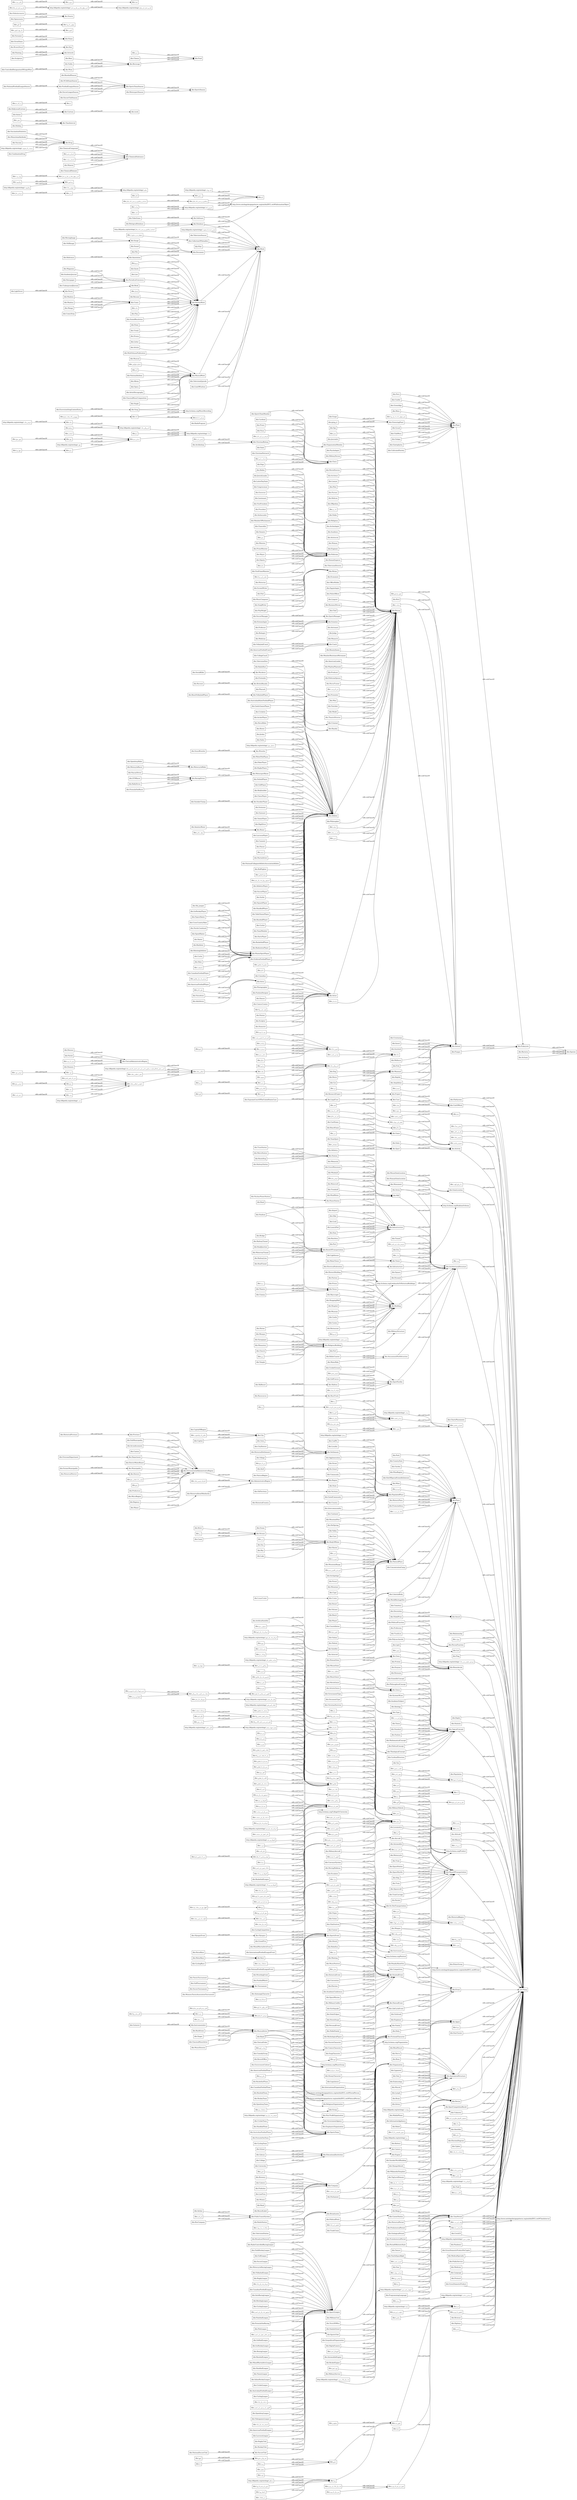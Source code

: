 digraph ar2dtool_diagram { 
rankdir=LR;
size="1000"
node [shape = rectangle, color="black"]; "dbo:Guitar" "dbo:اقتدارکا_تاریخی_علاقہ" "dbo:کہکشاں" "dbo:ProtectedArea" "dbo:Galaxy" "dbo:SoftballLeague" "dbo:بورڈ_کھیل" "dbo:GovernmentAgency" "dbo:Rebellion" "dbo:Brewery" "dbo:Outbreak" "dbo:RallyDriver" "dbo:HumanGene" "dbo:CyclingRace" "dbo:Spy" "dbo:Taxon" "dbo:Earthquake" "dbo:JewishLeader" "dbo:انتخابات" "dbo:کھیلوں_کی_لیگ" "dbo:GeneLocation" "dbo:Mayor" "dbo:جُغرافیائی_سیاسیات_تنظیم" "dbo:معمار" "dbo:Nebula" "dbo:عمارت" "dbo:MusicalArtist" "dbo:البم" "dbo:باہمی_مقابلہ" "dbo:Spacecraft" "dbo:آسٹریلوی_رولز_فٹ_بال_پلیئر" "dbo:AthleticsPlayer" "dbo:ناشَر" "dbo:ملک_کی_نشست" "dbo:بنیادی_ڈھانچہ" "dbo:RecordOffice" "dbo:WikimediaTemplate" "dbo:Mollusca" "dbo:جنگل" "dbo:تعلیمی_مضمون" "dbo:MovingImage" "dbo:TradeUnion" "dbo:امریکن_فٹ_بال_ٹیم" "dbo:کھیل" "dbo:IceHockeyLeague" "dbo:جنینیات_کا_علم" "dbo:Dog" "dbo:Standard" "dbo:کھیل_کی_سہولت" "dbo:Journalist" "dbo:BoxingLeague" "dbo:SkiArea" "dbo:ChartsPlacements" "dbo:BobsleighAthlete" "dbo:RocketEngine" "dbo:کھیل_کی_جماعت" "http://dbpedia.org/ontology/امریکن_فٹ_بال_ٹیم۔" "dbo:حملہ" "dbo:مزاحیہ" "dbo:تعمیراتی_ڈھانچے" "dbo:Royalty" "dbo:تاش" "dbo:MovieGenre" "dbo:یوکاریوٹ" "dbo:PopulatedPlace" "dbo:OverseasDepartment" "dbo:Prison" "dbo:Meeting" "dbo:LaunchPad" "dbo:تاریخی_دور" "dbo:DocumentType" "dbo:برف_کا_تودہ" "dbo:Artist" "dbo:Province" "dbo:PeriodicalLiterature" "dbo:SoccerPlayer" "http://dbpedia.org/ontology/اسپورٹس_ٹیم_سیزن۔" "dbo:AmericanFootballCoach" "dbo:Relationship" "dbo:TrainCarriage" "dbo:خوراک" "dbo:Surfer" "dbo:Singer" "dbo:ConveyorSystem" "dbo:Place" "dbo:سنیما" "dbo:FormulaOneRacer" "dbo:تاریخی_تعمیر" "dbo:قبر_کی_یادگار" "dbo:سائیکلنگ_مقابلہ" "dbo:NationalFootballLeagueEvent" "dbo:Book" "dbo:MetroStation" "dbo:BaseballLeague" "dbo:WrestlingEvent" "dbo:Fashion" "dbo:FootballMatch" "dbo:معاملہ" "dbo:Deputy" "dbo:MixedMartialArtsLeague" "dbo:ConcentrationCamp" "dbo:Professor" "dbo:MusicalWork" "dbo:NaturalPlace" "dbo:ClassicalMusicArtist" "dbo:RoadTunnel" "dbo:Village" "dbo:SubMunicipality" "dbo:گانے_والوں_کا_گروہ" "dbo:SquashPlayer" "dbo:Fish" "dbo:Award" "dbo:Flag" "dbo:Athlete" "dbo:نہر" "dbo:State" "http://dbpedia.org/ontology/موسیقی_چارٹس_میں_جگہ۔" "dbo:PersonFunction" "dbo:حاکم" "dbo:رواں_زینہ" "dbo:Parliament" "dbo:BiologicalDatabase" "dbo:آرٹیکل" "dbo:PowerStation" "dbo:VaccinationStatistics" "dbo:NaturalEvent" "dbo:چھٹی" "dbo:RadioStation" "dbo:WindMotor" "dbo:عمید_کا_عہدہ" "dbo:یوروویژن_گانا_مقابلہ_اندراج" "dbo:Caterer" "dbo:MathematicalConcept" "dbo:اٹول" "dbo:SportsTeam" "dbo:Pretender" "dbo:کرکٹ_کا_میدان" "dbo:HandballLeague" "dbo:CareerStation" "dbo:Contest" "dbo:تجارتی_ادارہ" "dbo:Enzyme" "dbo:Skyscraper" "dbo:WorldHeritageSite" "dbo:مجرم" "dbo:HandballPlayer" "dbo:Curler" "dbo:Depth" "dbo:AnimangaCharacter" "dbo:Baronet" "dbo:علاقے_کا_دارالحکومت" "dbo:Cemetery" "dbo:MusicDirector" "dbo:Sport" "dbo:TennisLeague" "dbo:گروہ" "dbo:HollywoodCartoon" "dbo:Brain" "dbo:Song" "dbo:PoliticalParty" "dbo:TableTennisPlayer" "dbo:InlineHockeyLeague" "dbo:BaseballPlayer" "dbo:Statistic" "dbo:اداکار" "dbo:MusicFestival" "dbo:Mosque" "dbo:UndergroundJournal" "dbo:Document" "dbo:Resume" "dbo:گاڑی" "dbo:Deity" "dbo:Reference" "dbo:تعلیمی_ادارے" "dbo:RacingDriver" "dbo:Psychologist" "dbo:Single" "dbo:علمی_انتظامی_علاقہ" "dbo:باغ" "dbo:ChemicalCompound" "dbo:Magazine" "dbo:Comic" "dbo:فٹ_بال_مقابلہ" "dbo:Organ" "dbo:Cyclist" "dbo:Population" "dbo:ناٹک" "dbo:Cave" "dbo:Plant" "dbo:BodyOfWater" "dbo:Glacier" "dbo:MilitaryPerson" "dbo:کیپ" "dbo:شہر_کا_ضلع" "dbo:دیا_گیا_نام" "http://dbpedia.org/ontology/مزاحیہ_تخلیق_کار۔" "dbo:BaseballSeason" "dbo:Territory" "dbo:Reptile" "dbo:List" "dbo:TelevisionEpisode" "dbo:بیس_بال_کا_موسم" "dbo:Priest" "dbo:VicePrimeMinister" "dbo:Hormone" "dbo:ایجنٹ" "dbo:OrganisationMember" "http://dbpedia.org/ontology/یوکرائٹ۔" "dbo:Venue" "dbo:PoliticalConcept" "dbo:SportsTeamSeason" "dbo:براڈکاسٹ_نیٹ_ورک" "dbo:انجن" "dbo:EurovisionSongContestEntry" "dbo:فگرسکیٹر" "dbo:گالف_کا_میدان" "dbo:کیمیائی_عنصر" "dbo:GatedCommunity" "dbo:CricketLeague" "dbo:جرمن_ٹورنگ_کار_ماسٹرزریسر" "dbo:Biomolecule" "dbo:یادگار" "dbo:مجلس_کے_شرکاء" "http://dbpedia.org/ontology/حیاتیاتی'ریکارڈرز_پر_مبنی_ایک_فائل'" "dbo:Play" "dbo:EducationalInstitution" "dbo:Altitude" "dbo:انتظامی_علاقہ" "dbo:ScreenWriter" "dbo:Bacteria" "dbo:Blazon" "dbo:آب_و_تاب" "dbo:Arrondissement" "dbo:Vicar" "dbo:SoccerClub" "dbo:Holiday" "dbo:TeamMember" "http://dbpedia.org/ontology/ہسپتال۔" "dbo:AustralianFootballLeague" "dbo:AustralianFootballTeam" "dbo:MonoclonalAntibody" "dbo:پنیر" "dbo:CurlingLeague" "dbo:فنکار" "dbo:Biologist" "dbo:RollerCoaster" "dbo:Eukaryote" "dbo:لانچ_پیڈ" "dbo:ShoppingMall" "dbo:RouteStop" "dbo:شریان" "dbo:ملازمین_کی_تنظیم" "dbo:Amphibian" "dbo:SolarEclipse" "dbo:Congressman" "dbo:Poet" "dbo:Atoll" "dbo:Road" "dbo:RestArea" "dbo:Country" "dbo:DartsPlayer" "dbo:گرم_پانی_کا_قدرتی_چشمہ" "dbo:حکومتی_انتظامی_علاقہ" "dbo:Artery" "dbo:BeachVolleyballPlayer" "dbo:TopicalConcept" "dbo:Hospital" "dbo:DisneyCharacter" "dbo:HistoricalRegion" "dbo:Skier" "dbo:BloodVessel" "dbo:فوجی_ڈھانچہ" "dbo:Intercommunality" "dbo:Governor" "dbo:Pyramid" "dbo:Company" "dbo:ہاکی_کھیل_کی_جماعت" "dbo:جزیرہ" "dbo:Manor" "dbo:تنظیم" "dbo:School" "dbo:MovieDirector" "dbo:Park" "dbo:Architect" "dbo:موضوع_کا_تصور" "dbo:ٹٹولنے_والا" "dbo:EthnicGroup" "dbo:ہاکی_کلب" "dbo:MeanOfTransportation" "dbo:Deanery" "dbo:نشریاتی_جال" "dbo:ساز" "dbo:City" "dbo:ProgrammingLanguage" "dbo:سبز_طحالب" "dbo:Lawyer" "dbo:Type" "dbo:Satellite" "dbo:ماہر_معاشیات" "dbo:تعلیمی_کانفرنس" "dbo:HistoricBuilding" "dbo:Canal" "dbo:MilitaryService" "dbo:حراستی_کیمپ" "dbo:Dam" "dbo:MusicComposer" "http://dbpedia.org/ontology/فارمولا_ون_ریسنگ۔" "dbo:باسکٹ_بال_لیگ" "dbo:Musical" "dbo:گٹار_بجانے_والا" "dbo:ماہر_مصریات" "dbo:گاڑیوں_کی_ریسوں_کی_انجمن" "dbo:Pilot" "dbo:OldTerritory" "dbo:Windmill" "dbo:PersonalEvent" "dbo:خون_کی_شریان" "dbo:ArtisticGenre" "dbo:Polysaccharide" "dbo:مورخ" "dbo:اعضاء_کی_خوراک" "dbo:Sea" "http://dbpedia.org/ontology/فارمولا_ون_ٹیم۔" "dbo:بلی" "dbo:حیاتیاتی_مرکبات" "dbo:Vaccine" "dbo:Broadcaster" "dbo:Publisher" "dbo:NCAATeamSeason" "dbo:سرمائی_کھیل_کھیلنے_والا" "dbo:تقریب" "dbo:SpeedwayLeague" "dbo:SerialKiller" "dbo:MilitaryUnit" "dbo:Athletics" "dbo:HistoricalPeriod" "dbo:BasketballPlayer" "dbo:Moss" "dbo:Canton" "dbo:جزیرہ_نما" "dbo:جھنڈا" "dbo:Bay" "dbo:Medician" "dbo:VideogamesLeague" "dbo:NaturalRegion" "dbo:ہوائی_اڈہ" "dbo:Farmer" "http://dbpedia.org/ontology/آرٹ_ورک۔" "dbo:LawFirm" "dbo:Weapon" "dbo:Rocket" "dbo:Referee" "dbo:Painting" "dbo:CardinalDirection" "dbo:RaceTrack" "dbo:بیس_بال_لیگ" "dbo:آسٹریلوی_فٹ_بال_ٹیم" "dbo:StormSurge" "dbo:MythologicalFigure" "dbo:MountainRange" "dbo:ArchitecturalStructure" "dbo:SkiResort" "dbo:Cheese" "dbo:Comedian" "dbo:StarCluster" "dbo:Person" "dbo:BadmintonPlayer" "dbo:Agent" "dbo:SportCompetitionResult" "dbo:LineOfFashion" "dbo:DBpedian" "dbo:LegalCase" "dbo:Horse" "dbo:RadioProgram" "dbo:Family" "dbo:WinterSportPlayer" "dbo:Actor" "dbo:بائیتھلیٹ" "dbo:آبادی_والی_جگہ" "dbo:گانا" "dbo:خلا_باز" "dbo:RoadJunction" "dbo:ControlledDesignationOfOriginWine" "http://dbpedia.org/ontology/منشیات_کا_مجموعہ۔" "dbo:SpeedwayRider" "dbo:MotorcycleRider" "dbo:Port" "dbo:Noble" "dbo:بغیر_پُہولوں_کا_سدا_بہار_پودا" "dbo:GridironFootballPlayer" "dbo:مجموعی_گھریلو_پیداوار_فی_کس" "dbo:PrehistoricalPeriod" "dbo:خامرہ" "dbo:HistoricalAreaOfAuthority" "dbo:گھوڑا" "dbo:Lieutenant" "dbo:OlympicEvent" "dbo:Cleric" "dbo:حکومت_کی_قسم" "dbo:Ski_jumper" "dbo:شطرنج_کا_کھلاڑی" "dbo:ClericalOrder" "dbo:Synagogue" "dbo:Employer" "dbo:Winery" "dbo:رنگ" "dbo:Archeologist" "dbo:Museum" "dbo:Continent" "dbo:بیکٹیریا" "dbo:مجلس" "dbo:Academic" "dbo:Department" "dbo:GraveMonument" "dbo:Battery" "dbo:گرم_پانی_کاقدرتی_چشم" "dbo:انیمنگا_کردار" "dbo:IceHockeyPlayer" "dbo:آجر" "dbo:Castle" "dbo:VolleyballPlayer" "dbo:Tunnel" "dbo:Photographer" "dbo:فنکارڈسکوگرافی" "dbo:کزف" "dbo:اعلی_پانی_میں_ڈبکی_لگانے_والا" "dbo:امفبیئن" "dbo:دماغ" "dbo:Unknown" "dbo:Archipelago" "dbo:دوا" "dbo:Camera" "dbo:NascarDriver" "dbo:Stadium" "dbo:Project" "dbo:ماہر_فنیات" "http://dbpedia.org/ontology/ونٹر_اسپورٹ_پلیئر۔" "dbo:Aristocrat" "dbo:Tournament" "dbo:Locality" "dbo:کھیل_کی_ٹیم" "dbo:TrackList" "dbo:ضلع" "dbo:تن_ساز" "dbo:ملک" "dbo:Memorial" "dbo:PoliticalFunction" "dbo:Woman" "dbo:Forest" "dbo:Competition" "dbo:DistrictWaterBoard" "dbo:بس_كا_تجارتي_إدارة" "dbo:WaterTower" "dbo:VicePresident" "dbo:FashionDesigner" "dbo:Lipid" "dbo:شعبہ" "dbo:CyclingCompetition" "dbo:شوقیہ_باکسر" "dbo:سائفر" "http://dbpedia.org/ontology/فگر_سکیٹر۔" "dbo:چھوٹا_نواب" "dbo:فلمی_میلہ" "dbo:آرچر_پلیئر" "dbo:SoccerManager" "dbo:برقی_ذیلی_مرکز" "dbo:HistoricalDistrict" "dbo:FormulaOneTeam" "dbo:MouseGene" "dbo:ہارمون" "dbo:ElectionDiagram" "dbo:Engineer" "dbo:Locomotive" "dbo:Religious" "dbo:BrownDwarf" "dbo:VideoGame" "dbo:President" "dbo:تیغ_زن" "dbo:کینیڈین_فٹ_بال_لیگ" "dbo:Library" "dbo:TermOfOffice" "dbo:CyclingTeam" "dbo:Device" "dbo:Engine" "dbo:آٹوموبائل_انجن" "dbo:Station" "dbo:HorseRace" "dbo:Mountain" "dbo:NationalAnthem" "dbo:Cipher" "dbo:RomanEmperor" "dbo:AmericanFootballTeam" "dbo:خول_دارجانور" "dbo:امریکن_فٹ_بال_کوچ" "dbo:SambaSchool" "dbo:Archaea" "dbo:ہاکی_ٹیم" "dbo:Identifier" "dbo:AustralianRulesFootballPlayer" "dbo:انتخابات_کا_خاکہ" "dbo:TelevisionDirector" "dbo:Event" "dbo:گھوڑا_دوڑ_میں_مقابلہ_کرنا" "dbo:فنکارانہ_صنف" "dbo:Nerve" "dbo:RugbyClub" "dbo:فارمولا_ون_ٹیم" "dbo:AmericanFootballLeague" "dbo:FootballLeagueSeason" "dbo:Politician" "dbo:Bone" "dbo:Settlement" "dbo:LacrosseLeague" "dbo:موسیقی_کا_فنکار" "dbo:بلدیہ" "dbo:گیلک_کھیل_کا_کھلاڑی" "dbo:Olympics" "dbo:بیل_کا_مُقابلہ_کرنے_والا" "dbo:RouteOfTransportation" "dbo:گھوڑا_سدھانے_والا" "dbo:NationalSoccerClub" "dbo:Economist" "dbo:SportsLeague" "dbo:Album" "dbo:Tram" "dbo:GaelicGamesPlayer" "dbo:نِشانہ_بازی" "dbo:وقت_کی_مدت" "dbo:GovernmentalAdministrativeRegion" "dbo:WaterwayTunnel" "dbo:Cape" "dbo:OfficeHolder" "dbo:Theatre" "dbo:SportsClub" "dbo:BasketballTeam" "dbo:FigureSkater" "dbo:Cricketer" "dbo:NarutoCharacter" "dbo:RadioControlledRacingLeague" "dbo:GeologicalPeriod" "dbo:VoiceActor" "dbo:CricketGround" "dbo:ہینڈ_بال_کا_کھلاڑی" "dbo:Egyptologist" "dbo:PoliceOfficer" "dbo:StatedResolution" "dbo:ArcherPlayer" "dbo:Linguist" "dbo:Bird" "dbo:Surname" "dbo:کرسچن_بی_کی_دکان" "dbo:FieldHockeyLeague" "dbo:فارمولا_ون_ریسر" "dbo:Ambassador" "dbo:بیچ_والی_بال_پلیئر" "dbo:Agglomeration" "dbo:ہالی_ووڈ_کارٹون" "dbo:Beer" "dbo:Asteroid" "dbo:روشِ_لباس" "dbo:Tax" "dbo:ScientificConcept" "dbo:AmusementParkAttraction" "dbo:PhilosophicalConcept" "dbo:مقابلہ_میں_کاریں_چلانے_والے" "dbo:ProtohistoricalPeriod" "dbo:BusinessPerson" "dbo:تاریخی_واقعہ" "dbo:WaterRide" "dbo:Chef" "dbo:ChristianBishop" "dbo:Sound" "dbo:HorseRider" "dbo:Rower" "dbo:HistoricalEvent" "dbo:NuclearPowerStation" "dbo:Anime" "http://dbpedia.org/ontology/جنکگو۔" "dbo:بوبسلیگ_ایتھلیٹ" "dbo:Game" "dbo:Poem" "dbo:PenaltyShootOut" "dbo:جسمانی_ساخت" "dbo:Writer" "dbo:AmericanFootballPlayer" "dbo:Fungus" "dbo:SportFacility" "dbo:Capital" "dbo:PeriodOfArtisticStyle" "dbo:RailwayStation" "dbo:بیس_بال_کا_کھلاڑی" "dbo:SportsManager" "dbo:FormerMunicipality" "dbo:TheologicalConcept" "dbo:Crater" "dbo:Planet" "dbo:بادشاہی" "dbo:Ligament" "dbo:MemberOfParliament" "dbo:SportsEvent" "dbo:Street" "dbo:کھلاڑی" "dbo:Chancellor" "dbo:WrittenWork" "dbo:Airport" "dbo:Astronaut" "dbo:TelevisionStation" "dbo:BroadcastNetwork" "dbo:SoccerLeagueSeason" "dbo:GrandPrix" "dbo:Saint" "dbo:عنکبات" "dbo:AdministrativeRegion" "dbo:ستارہ" "http://dbpedia.org/ontology/کیمیائی_مادہ۔" "dbo:Tank" "dbo:Database" "dbo:MusicGenre" "dbo:تربیت_کرنے_والا" "dbo:CanadianFootballTeam" "dbo:NobleFamily" "dbo:Dancer" "dbo:LatterDaySaint" "dbo:RadioHost" "dbo:SystemOfLaw" "dbo:Constellation" "dbo:Island" "dbo:فائل_سسٹم" "dbo:گھڑ_سوار" "dbo:Vein" "dbo:ChristianDoctrine" "dbo:FloweringPlant" "dbo:ریگستان" "dbo:Cycad" "dbo:Jockey" "dbo:Mill" "dbo:CardGame" "dbo:Tenure" "dbo:Grape" "dbo:Zoo" "dbo:غول" "dbo:TopLevelDomain" "dbo:FilmFestival" "dbo:Monastery" "dbo:GolfLeague" "dbo:سرگرمی" "dbo:SupremeCourtOfTheUnitedStatesCase" "dbo:مزاحیہ_گروہ" "dbo:انگور" "dbo:Desert" "dbo:Casino" "dbo:MotorsportSeason" "dbo:بند" "dbo:Sailor" "dbo:CollegeCoach" "dbo:Volcano" "dbo:ستار" "dbo:گالف_کا_کھلاڑی" "dbo:Novel" "dbo:ClubMoss" "http://dbpedia.org/ontology/سائیکل_سوار۔" "dbo:SongWriter" "dbo:AcademicSubject" "dbo:Ideology" "dbo:خلوی_مادہ" "dbo:LightNovel" "dbo:کھیل_ہاکی_ٹیموں_کا_گروہ" "dbo:باسکٹ_بال_کھلاڑی" "dbo:WomensTennisAssociationTournament" "dbo:صنوبر_کی_قِسم_کا_پودا" "dbo:Lake" "dbo:مقابلہ" "dbo:براعظم" "http://dbpedia.org/ontology/قیمتی_اشیاء_کا_مجموعہ۔" "dbo:Globularswarm" "dbo:Decoration" "dbo:Covid19" "dbo:Tower" "dbo:کیمیائی_مادہ" "dbo:CrossCountrySkier" "dbo:ریکارڈرز_پر_مبنی_ایک_فائل" "dbo:TelevisionSeason" "dbo:Pandemic" "dbo:ChristianPatriarch" "dbo:GrossDomesticProductPerCapita" "dbo:TramStation" "dbo:Software" "dbo:PlayWright" "dbo:AdultActor" "dbo:Animal" "dbo:ComicsCreator" "dbo:Organisation" "dbo:MedicalSpecialty" "dbo:کیمیائی_مرکب" "dbo:NationalFootballLeagueSeason" "dbo:ClericalAdministrativeRegion" "dbo:خلیج" "dbo:PublicService" "dbo:ثانوی_سیاره" "dbo:CountrySeat" "http://dbpedia.org/ontology/یوکاریوٹ۔" "dbo:HumanGeneLocation" "dbo:Municipality" "dbo:Medicine" "dbo:MixedMartialArtsEvent" "dbo:آلہ" "dbo:اعلی_درجےکاموسیقی_فنکار" "dbo:Judge" "dbo:حیاتیاتی_ریکارڈرز_پر_مبنی_ایک_فائل" "dbo:Treaty" "dbo:Restaurant" "dbo:LifeCycleEvent" "http://dbpedia.org/ontology/سپورٹس_سیزن۔" "dbo:Gene" "dbo:SoccerLeague" "dbo:Fort" "dbo:CanadianFootballPlayer" "dbo:ComicStrip" "dbo:Wrestler" "dbo:بینک" "dbo:Protocol" "http://dbpedia.org/ontology/کِسی_موقع_مقام_پر_نقل_و_حمل۔" "dbo:صنف" "dbo:Sales" "dbo:Community" "http://dbpedia.org/ontology/تاریخی_ملک۔" "dbo:Garden" "dbo:GrossDomesticProduct" "dbo:WaterPoloPlayer" "dbo:Drama" "dbo:SpaceStation" "dbo:Letter" "dbo:Monarch" "dbo:GivenName" "dbo:MotorcycleRacingLeague" "dbo:کتاب" "dbo:فٹ_بال_لیگ_کے_موسم" "dbo:زلزلہ" "dbo:ارضیاتی_دورانیہ" "dbo:عیسائی_پادری" "dbo:Mineral" "dbo:PokerPlayer" "dbo:RugbyPlayer" "dbo:VolleyballLeague" "dbo:RugbyLeague" "dbo:پل" "dbo:LunarCrater" "dbo:Scientist" "dbo:Convention" "dbo:MovingWalkway" "dbo:Airline" "dbo:BaseballTeam" "dbo:Language" "dbo:ArtificialSatellite" "dbo:ہڈی" "http://dbpedia.org/ontology/غول۔" "dbo:کھیل_کی_ٹیم_کا_موسم" "http://dbpedia.org/ontology/جسمانی_ساخت۔" "dbo:ملکہ_حسن" "dbo:NobelPrize" "dbo:HockeyTeam" "dbo:Mammal" "dbo:تاریخی_ضلع" "dbo:MotorsportRacer" "dbo:Cinema" "dbo:Manhwa" "dbo:Ginkgo" "dbo:بالغ_اداکار" "dbo:Monument" "dbo:امریکی_فٹ_بال_کھلاڑی" "dbo:تاریخی_مقام" "dbo:امریکن_فٹ_بال_لیگ" "dbo:Election" "dbo:Dike" "dbo:برادری" "dbo:AcademicConference" "dbo:BeautyQueen" "dbo:SpaceShuttle" "dbo:Automobile" "dbo:MemberResistanceMovement" "dbo:RailwayLine" "dbo:GeopoliticalOrganisation" "dbo:HistoricalProvince" "dbo:قدرتی_جگہ" "dbo:Article" "dbo:Bank" "dbo:Band" "dbo:NetballPlayer" "dbo:SpeedwayTeam" "dbo:Rebbe" "dbo:SpaceMission" "dbo:مصنوعی_سیارہ" "http://dbpedia.org/ontology/بلدیہ۔" "dbo:Beach" "dbo:ہینڈ_بال_کی_انجمن" "dbo:CoalPit" "dbo:Vodka" "dbo:Bridge" "dbo:Beverage" "http://dbpedia.org/ontology/تحریری_کام۔" "dbo:قلعہ" "dbo:AmericanLeader" "dbo:تاریخی_صوبہ" "dbo:ایئر_لائن" "dbo:PlayboyPlaymate" "dbo:GolfPlayer" "dbo:BritishRoyalty" "dbo:قسم" "dbo:آرچبی_شاپ" "dbo:Ocean" "dbo:TelevisionHost" "dbo:Racecourse" "dbo:Browser" "dbo:مصنف" "dbo:کسرتی" "dbo:بالنگ_ٹیموں_کی_انجمن" "dbo:Crustacean" "dbo:فارمولا_ون_ریسنگ" "dbo:YearInSpaceflight" "dbo:CanadianFootballLeague" "dbo:CombinationDrug" "dbo:Church" "dbo:Diploma" "dbo:گولف_کا_باہمی_مقابلہ" "dbo:آرکیا" "dbo:Pope" "dbo:فائل" "dbo:ہوا_کی_سمت" "dbo:Pharaoh" "dbo:District" "dbo:MultiVolumePublication" "dbo:TimePeriod" "dbo:TennisTournament" "dbo:Guitarist" "dbo:GolfTournament" "dbo:TeamSport" "dbo:ElectricalSubstation" "dbo:File" "dbo:SportsTeamMember" "dbo:گمٹیلا_پودا." "dbo:Film" "dbo:Producer" "dbo:ComedyGroup" "dbo:بلندی" "dbo:کیریئر_سٹیشن" "dbo:ہینڈ_بال_ٹیم" "dbo:Cat" "dbo:سائنسدان" "dbo:علاقہ" "dbo:Gnetophytes" "dbo:Legislature" "dbo:Manhua" "dbo:MilitaryVehicle" "dbo:SocietalEvent" "dbo:Wine" "dbo:اجسامِ_آب" "dbo:FileSystem" "dbo:PoliticianSpouse" "dbo:صوبہ" "dbo:جانور" "dbo:Lighthouse" "dbo:CollectionOfValuables" "dbo:Escalator" "dbo:سائیکلنگ_ٹیم" "dbo:Town" "dbo:Annotation" "dbo:HorseTrainer" "dbo:فرانس_کا_انتظامی_ضلع" "dbo:گرڈیرون_فٹ_بال_کھلاڑی" "dbo:Sculpture" "dbo:کھیلوں_کا_موسم" "dbo:تشریح" "dbo:ضِلَع" "dbo:Bodybuilder" "dbo:ChessPlayer" "dbo:شہر" "dbo:Square" "dbo:ساحل_سمندر" "dbo:ماہر_آثار_قدیمہ" "dbo:Cartoon" "dbo:SnookerPlayer" "dbo:Year" "dbo:On-SiteTransportation" "dbo:مشروب" "dbo:Historian" "dbo:کیسینو" "dbo:کھیلوں_کا_کلب" "dbo:بیس_بال_کی_جماعت" "dbo:MountainPass" "dbo:Region" "dbo:مجموعہ" "dbo:رقص_کرنے_والا" "dbo:Embryology" "dbo:چرچ" "dbo:UnitOfWork" "dbo:MotorRace" "dbo:RecordLabel" "dbo:HockeyClub" "dbo:AcademicJournal" "dbo:Lock" "dbo:MobilePhone" "dbo:Painter" "dbo:کسان" "dbo:MouseGeneLocation" "dbo:مقامی_تھنگ" "dbo:کام_کی_اکائی" "dbo:Arena" "dbo:Sculptor" "dbo:دستاویز" "dbo:InformationAppliance" "dbo:تِجارتی_اِدارہ" "dbo:BasketballLeague" "dbo:کھیلوں_کی_تقریب" "dbo:HotSpring" "dbo:Opera" "dbo:BusCompany" "dbo:تاریخی_علاقہ" "dbo:ChemicalElement" "dbo:WineRegion" "dbo:InternationalOrganisation" "http://dbpedia.org/ontology/مذہبی_عمارت۔" "dbo:خیالی_کردار" "dbo:CultivatedVariety" "dbo:AutoRacingLeague" "dbo:FictionalCharacter" "dbo:میدان" "dbo:Coach" "dbo:GovernmentType" "dbo:MilitaryConflict" "dbo:ReligiousBuilding" "dbo:ComicsCharacter" "dbo:SoccerClubSeason" "dbo:پوشاک_ساز" "http://dbpedia.org/ontology/کینیڈین_فٹ_بال_ٹیم۔" "dbo:تھن_والے_جانور" "dbo:شخص" "dbo:Stream" "dbo:BowlingLeague" "dbo:Valley" "dbo:Profession" "dbo:Aircraft" "dbo:سکہ_رائج_الوقت" "dbo:SiteOfSpecialScientificInterest" "dbo:انعام" "dbo:تعمیراتی_ڈھانچہ" "dbo:Swimmer" "dbo:Man" "dbo:Robot" "dbo:PublicTransitSystem" "dbo:Humorist" "dbo:Murderer" "dbo:Youtuber" "dbo:رقبہ" "dbo:SoccerTournament" "dbo:Fern" "dbo:NordicCombined" "dbo:Drug" "dbo:Factory" "dbo:Gymnast" "dbo:سازندہ" "dbo:CyclingLeague" "dbo:SumoWrestler" "dbo:پرندہ" "dbo:Activity" "dbo:معاشرتی_واقعہ" "dbo:ایتھلیٹکس" "dbo:کارٹون_کا_کردار" "dbo:کیٹرر" "dbo:Image" "dbo:Newspaper" "dbo:آسمانی_جسم" "dbo:بیٹری" "dbo:Openswarm" "dbo:Prefecture" "dbo:TennisPlayer" "dbo:AnatomicalStructure" "dbo:HighDiver" "dbo:مدرسہ" "dbo:Boxer" "dbo:اسپورٹس_لیگ" "dbo:SnookerWorldRanking" "dbo:Insect" "dbo:Instrument" "dbo:Quote" "dbo:GovernmentCabinet" "dbo:Conifer" "http://dbpedia.org/ontology/آبادی_والی_جگہ۔" "dbo:Senator" "dbo:SpeedSkater" "dbo:Temple" "dbo:کاروباری_شخص" "dbo:MilitaryAircraft" "dbo:MicroRegion" "dbo:SoapCharacter" "dbo:Watermill" "dbo:ɡrāpانگور" "dbo:BoardGame" "dbo:پرجاتی" "dbo:MotocycleRacer" "dbo:ہلکی_شراب" "dbo:Muscle" ; /*classes style*/
	"dbo:Continent" -> "dbo:PopulatedPlace" [ label = "rdfs:subClassOf" ];
	"dbo:ArchitecturalStructure" -> "owl:Thing" [ label = "rdfs:subClassOf" ];
	"dbo:WaterTower" -> "dbo:Tower" [ label = "rdfs:subClassOf" ];
	"dbo:MusicFestival" -> "dbo:SocietalEvent" [ label = "rdfs:subClassOf" ];
	"dbo:SerialKiller" -> "dbo:Murderer" [ label = "rdfs:subClassOf" ];
	"dbo:سائنسدان" -> "dbo:شخص" [ label = "rdfs:subClassOf" ];
	"dbo:تجارتی_ادارہ" -> "dbo:تنظیم" [ label = "rdfs:subClassOf" ];
	"dbo:تِجارتی_اِدارہ" -> "dbo:تنظیم" [ label = "rdfs:subClassOf" ];
	"dbo:NascarDriver" -> "dbo:RacingDriver" [ label = "rdfs:subClassOf" ];
	"dbo:Sea" -> "dbo:BodyOfWater" [ label = "rdfs:subClassOf" ];
	"dbo:GovernmentType" -> "dbo:Type" [ label = "rdfs:subClassOf" ];
	"dbo:ComicStrip" -> "dbo:Comic" [ label = "rdfs:subClassOf" ];
	"dbo:Model" -> "dbo:Person" [ label = "rdfs:subClassOf" ];
	"dbo:BobsleighAthlete" -> "dbo:WinterSportPlayer" [ label = "rdfs:subClassOf" ];
	"dbo:SnookerWorldRanking" -> "dbo:SportCompetitionResult" [ label = "rdfs:subClassOf" ];
	"dbo:Book" -> "dbo:WrittenWork" [ label = "rdfs:subClassOf" ];
	"dbo:موٹر_کار_کی_دوڑ" -> "dbo:کھیلوں_کی_تقریب" [ label = "rdfs:subClassOf" ];
	"dbo:علاقے_کا_دارالحکومت" -> "dbo:City" [ label = "rdfs:subClassOf" ];
	"dbo:پل" -> "dbo:نقل_و_حمل_کا_راستہ" [ label = "rdfs:subClassOf" ];
	"dbo:Engineer" -> "dbo:Person" [ label = "rdfs:subClassOf" ];
	"dbo:ماہر_فنیات" -> "dbo:شخص" [ label = "rdfs:subClassOf" ];
	"dbo:رقص_کرنے_والا" -> "dbo:Artist" [ label = "rdfs:subClassOf" ];
	"dbo:امریکی_فٹ_بال_کھلاڑی" -> "dbo:GridironFootballPlayer" [ label = "rdfs:subClassOf" ];
	"dbo:EurovisionSongContestEntry" -> "dbo:Song" [ label = "rdfs:subClassOf" ];
	"dbo:CityDistrict" -> "dbo:Settlement" [ label = "rdfs:subClassOf" ];
	"dbo:Covid19" -> "owl:Thing" [ label = "rdfs:subClassOf" ];
	"dbo:SpaceStation" -> "dbo:MeanOfTransportation" [ label = "rdfs:subClassOf" ];
	"dbo:TopicalConcept" -> "owl:Thing" [ label = "rdfs:subClassOf" ];
	"dbo:Organ" -> "dbo:Instrument" [ label = "rdfs:subClassOf" ];
	"dbo:سجاوٹ" -> "dbo:انعام" [ label = "rdfs:subClassOf" ];
	"dbo:Farmer" -> "dbo:Person" [ label = "rdfs:subClassOf" ];
	"dbo:Zoo" -> "dbo:ArchitecturalStructure" [ label = "rdfs:subClassOf" ];
	"dbo:حملہ" -> "dbo:SocietalEvent" [ label = "rdfs:subClassOf" ];
	"dbo:Producer" -> "dbo:Person" [ label = "rdfs:subClassOf" ];
	"dbo:NationalFootballLeagueEvent" -> "dbo:SportsEvent" [ label = "rdfs:subClassOf" ];
	"dbo:PrehistoricalPeriod" -> "dbo:TimePeriod" [ label = "rdfs:subClassOf" ];
	"dbo:حراستی_کیمپ" -> "dbo:جگہ" [ label = "rdfs:subClassOf" ];
	"dbo:جھنڈا" -> "owl:Thing" [ label = "rdfs:subClassOf" ];
	"dbo:LacrossePlayer" -> "dbo:Athlete" [ label = "rdfs:subClassOf" ];
	"dbo:Park" -> "dbo:Place" [ label = "rdfs:subClassOf" ];
	"dbo:Baronet" -> "dbo:BritishRoyalty" [ label = "rdfs:subClassOf" ];
	"dbo:MixedMartialArtsEvent" -> "dbo:SportsEvent" [ label = "rdfs:subClassOf" ];
	"dbo:اسپورٹس_لیگ" -> "http://dbpedia.org/ontology/تنظیم۔" [ label = "rdfs:subClassOf" ];
	"dbo:تشریح" -> "dbo:WrittenWork" [ label = "rdfs:subClassOf" ];
	"dbo:Vein" -> "dbo:AnatomicalStructure" [ label = "rdfs:subClassOf" ];
	"dbo:Academic" -> "dbo:Person" [ label = "rdfs:subClassOf" ];
	"dbo:بالنگ_ٹیموں_کی_انجمن" -> "dbo:کھیلوں_کی_انجمن" [ label = "rdfs:subClassOf" ];
	"dbo:AnimangaCharacter" -> "dbo:ComicsCharacter" [ label = "rdfs:subClassOf" ];
	"dbo:برطانوی_بادشاہی" -> "dbo:بادشاہی" [ label = "rdfs:subClassOf" ];
	"dbo:SongWriter" -> "dbo:Writer" [ label = "rdfs:subClassOf" ];
	"dbo:Pope" -> "dbo:Cleric" [ label = "rdfs:subClassOf" ];
	"dbo:یوروویژن_گانا_مقابلہ_اندراج" -> "dbo:گانا" [ label = "rdfs:subClassOf" ];
	"dbo:فوجی_ڈھانچہ" -> "dbo:تعمیراتی_ڈھانچہ" [ label = "rdfs:subClassOf" ];
	"dbo:PoliticalParty" -> "dbo:Organisation" [ label = "rdfs:subClassOf" ];
	"dbo:CardGame" -> "dbo:Game" [ label = "rdfs:subClassOf" ];
	"dbo:Ship" -> "dbo:MeanOfTransportation" [ label = "rdfs:subClassOf" ];
	"dbo:Document" -> "dbo:Work" [ label = "rdfs:subClassOf" ];
	"dbo:MonoclonalAntibody" -> "dbo:Drug" [ label = "rdfs:subClassOf" ];
	"dbo:TelevisionDirector" -> "dbo:Person" [ label = "rdfs:subClassOf" ];
	"dbo:NobleFamily" -> "dbo:Family" [ label = "rdfs:subClassOf" ];
	"dbo:Population" -> "owl:Thing" [ label = "rdfs:subClassOf" ];
	"dbo:Medician" -> "dbo:Scientist" [ label = "rdfs:subClassOf" ];
	"dbo:ماہر_معاشیات" -> "dbo:شخص" [ label = "rdfs:subClassOf" ];
	"dbo:ScientificConcept" -> "dbo:TopicalConcept" [ label = "rdfs:subClassOf" ];
	"dbo:ResearchProject" -> "dbo:Project" [ label = "rdfs:subClassOf" ];
	"dbo:Saint" -> "dbo:Cleric" [ label = "rdfs:subClassOf" ];
	"dbo:Beer" -> "dbo:Beverage" [ label = "rdfs:subClassOf" ];
	"dbo:Venue" -> "dbo:Building" [ label = "rdfs:subClassOf" ];
	"dbo:Windmill" -> "dbo:Mill" [ label = "rdfs:subClassOf" ];
	"dbo:WrestlingEvent" -> "dbo:SportsEvent" [ label = "rdfs:subClassOf" ];
	"dbo:BaseballTeam" -> "dbo:SportsTeam" [ label = "rdfs:subClassOf" ];
	"dbo:BusCompany" -> "dbo:PublicTransitSystem" [ label = "rdfs:subClassOf" ];
	"dbo:رقبہ" -> "owl:Thing" [ label = "rdfs:subClassOf" ];
	"dbo:Escalator" -> "dbo:On-SiteTransportation" [ label = "rdfs:subClassOf" ];
	"dbo:Cricketer" -> "dbo:Athlete" [ label = "rdfs:subClassOf" ];
	"dbo:Congressman" -> "dbo:Politician" [ label = "rdfs:subClassOf" ];
	"dbo:TrainCarriage" -> "dbo:MeanOfTransportation" [ label = "rdfs:subClassOf" ];
	"dbo:OldTerritory" -> "dbo:Territory" [ label = "rdfs:subClassOf" ];
	"dbo:پنیر" -> "dbo:Food" [ label = "rdfs:subClassOf" ];
	"dbo:کتاب" -> "http://dbpedia.org/ontology/تحریری_کام۔" [ label = "rdfs:subClassOf" ];
	"dbo:HistoricalAreaOfAuthority" -> "dbo:AdministrativeRegion" [ label = "rdfs:subClassOf" ];
	"dbo:بغیر_پُہولوں_کا_سدا_بہار_پودا" -> "dbo:Plant" [ label = "rdfs:subClassOf" ];
	"dbo:تصویر_کھینچنے_کا_آلہ" -> "dbo:Device" [ label = "rdfs:subClassOf" ];
	"dbo:OfficeHolder" -> "dbo:Person" [ label = "rdfs:subClassOf" ];
	"dbo:مجموعی_گھریلو_پیداوار_فی_کس" -> "owl:Thing" [ label = "rdfs:subClassOf" ];
	"dbo:MetroStation" -> "dbo:Station" [ label = "rdfs:subClassOf" ];
	"dbo:RugbyLeague" -> "dbo:SportsLeague" [ label = "rdfs:subClassOf" ];
	"dbo:Lock" -> "dbo:Infrastructure" [ label = "rdfs:subClassOf" ];
	"dbo:Meeting" -> "dbo:SocietalEvent" [ label = "rdfs:subClassOf" ];
	"dbo:ہینڈ_بال_کا_کھلاڑی" -> "dbo:کھلاڑی" [ label = "rdfs:subClassOf" ];
	"http://dbpedia.org/ontology/کِسی_موقع_مقام_پر_نقل_و_حمل۔" -> "http://dbpedia.org/ontology/نقل_و_حمل_کے_ذرائع۔" [ label = "rdfs:subClassOf" ];
	"dbo:اقتدارکا_تاریخی_علاقہ" -> "dbo:AdministrativeRegion" [ label = "rdfs:subClassOf" ];
	"dbo:TennisTournament" -> "dbo:Tournament" [ label = "rdfs:subClassOf" ];
	"http://dbpedia.org/ontology/تحریری_کام۔" -> "dbo:کام" [ label = "rdfs:subClassOf" ];
	"dbo:ClassicalMusicArtist" -> "dbo:MusicalArtist" [ label = "rdfs:subClassOf" ];
	"dbo:BusinessPerson" -> "dbo:Person" [ label = "rdfs:subClassOf" ];
	"dbo:فنکارانہ_صنف" -> "dbo:Genre" [ label = "rdfs:subClassOf" ];
	"dbo:Company" -> "dbo:Organisation" [ label = "rdfs:subClassOf" ];
	"dbo:Holiday" -> "dbo:TimeInterval" [ label = "rdfs:subClassOf" ];
	"dbo:جنینیات_کا_علم" -> "dbo:جسمانی_ساخت" [ label = "rdfs:subClassOf" ];
	"dbo:Bird" -> "dbo:Animal" [ label = "rdfs:subClassOf" ];
	"dbo:فٹ_بال_مقابلہ" -> "dbo:کھیلوں_کی_تقریب" [ label = "rdfs:subClassOf" ];
	"dbo:FilmFestival" -> "dbo:SocietalEvent" [ label = "rdfs:subClassOf" ];
	"dbo:FilmFestival" -> "http://schema.org/Festival" [ label = "rdfs:subClassOf" ];
	"dbo:RouteStop" -> "dbo:Station" [ label = "rdfs:subClassOf" ];
	"dbo:کہکشاں" -> "dbo:آسمانی_جسم" [ label = "rdfs:subClassOf" ];
	"dbo:SpeedSkater" -> "dbo:WinterSportPlayer" [ label = "rdfs:subClassOf" ];
	"dbo:تھن_والے_جانور" -> "dbo:جانور" [ label = "rdfs:subClassOf" ];
	"dbo:AutomobileEngine" -> "dbo:Engine" [ label = "rdfs:subClassOf" ];
	"dbo:StillImage" -> "dbo:Image" [ label = "rdfs:subClassOf" ];
	"dbo:StarCluster" -> "owl:Thing" [ label = "rdfs:subClassOf" ];
	"dbo:ReligiousOrganisation" -> "dbo:Organisation" [ label = "rdfs:subClassOf" ];
	"dbo:College" -> "dbo:EducationalInstitution" [ label = "rdfs:subClassOf" ];
	"dbo:Capital" -> "dbo:City" [ label = "rdfs:subClassOf" ];
	"dbo:مجرم" -> "dbo:شخص" [ label = "rdfs:subClassOf" ];
	"dbo:MotorsportRacer" -> "dbo:Athlete" [ label = "rdfs:subClassOf" ];
	"dbo:GridironFootballPlayer" -> "dbo:Athlete" [ label = "rdfs:subClassOf" ];
	"dbo:Airport" -> "dbo:Infrastructure" [ label = "rdfs:subClassOf" ];
	"dbo:SambaSchool" -> "dbo:Organisation" [ label = "rdfs:subClassOf" ];
	"dbo:Browser" -> "owl:Thing" [ label = "rdfs:subClassOf" ];
	"dbo:سابق_بلدیہ" -> "dbo:بلدیہ" [ label = "rdfs:subClassOf" ];
	"dbo:HockeyTeam" -> "dbo:SportsTeam" [ label = "rdfs:subClassOf" ];
	"dbo:حیاتیاتی_مرکبات" -> "owl:Thing" [ label = "rdfs:subClassOf" ];
	"dbo:Fish" -> "dbo:Animal" [ label = "rdfs:subClassOf" ];
	"dbo:NaturalEvent" -> "dbo:Event" [ label = "rdfs:subClassOf" ];
	"dbo:آب_و_تاب" -> "owl:Thing" [ label = "rdfs:subClassOf" ];
	"dbo:فٹ_بال_لیگ_کے_موسم" -> "dbo:کھیل_کی_ٹیم_کا_موسم" [ label = "rdfs:subClassOf" ];
	"dbo:بیس_بال_کا_موسم" -> "dbo:کھیل_کی_ٹیم_کا_موسم" [ label = "rdfs:subClassOf" ];
	"dbo:Train" -> "dbo:MeanOfTransportation" [ label = "rdfs:subClassOf" ];
	"dbo:ہارمون" -> "dbo:Biomolecule" [ label = "rdfs:subClassOf" ];
	"dbo:TennisLeague" -> "dbo:SportsLeague" [ label = "rdfs:subClassOf" ];
	"dbo:تاریخی_مقام" -> "http://schema.org/LandmarksOrHistoricalBuildings" [ label = "rdfs:subClassOf" ];
	"dbo:تاریخی_مقام" -> "dbo:جگہ" [ label = "rdfs:subClassOf" ];
	"dbo:اعلی_درجےکاموسیقی_فنکار" -> "dbo:موسیقی_کا_فنکار" [ label = "rdfs:subClassOf" ];
	"dbo:Pyramid" -> "dbo:ArchitecturalStructure" [ label = "rdfs:subClassOf" ];
	"dbo:SkiArea" -> "dbo:SportFacility" [ label = "rdfs:subClassOf" ];
	"dbo:Cardinal" -> "dbo:Cleric" [ label = "rdfs:subClassOf" ];
	"dbo:Year" -> "dbo:TimePeriod" [ label = "rdfs:subClassOf" ];
	"dbo:بیس_بال_لیگ" -> "dbo:کھیلوں_کی_انجمن" [ label = "rdfs:subClassOf" ];
	"dbo:Crustacean" -> "dbo:Animal" [ label = "rdfs:subClassOf" ];
	"dbo:اٹول" -> "dbo:جزیرہ" [ label = "rdfs:subClassOf" ];
	"dbo:Arachnid" -> "dbo:Animal" [ label = "rdfs:subClassOf" ];
	"dbo:RecordLabel" -> "dbo:Company" [ label = "rdfs:subClassOf" ];
	"dbo:HorseRider" -> "dbo:Athlete" [ label = "rdfs:subClassOf" ];
	"dbo:PublicTransitSystem" -> "dbo:Company" [ label = "rdfs:subClassOf" ];
	"dbo:ملک_کی_نشست" -> "dbo:Place" [ label = "rdfs:subClassOf" ];
	"dbo:VicePrimeMinister" -> "dbo:Politician" [ label = "rdfs:subClassOf" ];
	"dbo:CricketGround" -> "dbo:SportFacility" [ label = "rdfs:subClassOf" ];
	"dbo:List" -> "owl:Thing" [ label = "rdfs:subClassOf" ];
	"dbo:State" -> "dbo:PopulatedPlace" [ label = "rdfs:subClassOf" ];
	"dbo:نہر" -> "dbo:Stream" [ label = "rdfs:subClassOf" ];
	"dbo:برادری" -> "dbo:آبادی_والی_جگہ" [ label = "rdfs:subClassOf" ];
	"dbo:Motorcycle" -> "dbo:MeanOfTransportation" [ label = "rdfs:subClassOf" ];
	"dbo:Desert" -> "dbo:NaturalPlace" [ label = "rdfs:subClassOf" ];
	"dbo:Opera" -> "dbo:MusicalWork" [ label = "rdfs:subClassOf" ];
	"dbo:DTMRacer" -> "dbo:RacingDriver" [ label = "rdfs:subClassOf" ];
	"dbo:Synagogue" -> "dbo:ReligiousBuilding" [ label = "rdfs:subClassOf" ];
	"dbo:گٹار_بجانے_والا" -> "dbo:سازندہ" [ label = "rdfs:subClassOf" ];
	"http://dbpedia.org/ontology/بلدیہ۔" -> "dbo:حکومتی_انتظامی_علاقہ" [ label = "rdfs:subClassOf" ];
	"dbo:Pretender" -> "dbo:Royalty" [ label = "rdfs:subClassOf" ];
	"dbo:AmericanFootballTeam" -> "dbo:SportsTeam" [ label = "rdfs:subClassOf" ];
	"dbo:Database" -> "http://www.ontologydesignpatterns.org/ont/dul/DUL.owl#InformationObject" [ label = "rdfs:subClassOf" ];
	"dbo:Database" -> "dbo:Work" [ label = "rdfs:subClassOf" ];
	"dbo:SportsTeam" -> "dbo:Organisation" [ label = "rdfs:subClassOf" ];
	"dbo:Boxer" -> "dbo:Athlete" [ label = "rdfs:subClassOf" ];
	"http://dbpedia.org/ontology/قیمتی_اشیاء_کا_مجموعہ۔" -> "dbo:Work" [ label = "rdfs:subClassOf" ];
	"dbo:GrandPrix" -> "dbo:SportsEvent" [ label = "rdfs:subClassOf" ];
	"dbo:کارخانه" -> "dbo:عمارت" [ label = "rdfs:subClassOf" ];
	"dbo:MilitaryAircraft" -> "dbo:Aircraft" [ label = "rdfs:subClassOf" ];
	"dbo:HighDiver" -> "dbo:Athlete" [ label = "rdfs:subClassOf" ];
	"dbo:TheatreDirector" -> "dbo:Person" [ label = "rdfs:subClassOf" ];
	"http://dbpedia.org/ontology/فگر_سکیٹر۔" -> "http://dbpedia.org/ontology/ونٹر_اسپورٹ_پلیئر۔" [ label = "rdfs:subClassOf" ];
	"dbo:TelevisionHost" -> "dbo:Presenter" [ label = "rdfs:subClassOf" ];
	"dbo:انتخابات_کا_خاکہ" -> "owl:Thing" [ label = "rdfs:subClassOf" ];
	"dbo:Cape" -> "dbo:NaturalPlace" [ label = "rdfs:subClassOf" ];
	"dbo:بستی" -> "dbo:آبادی_والی_جگہ" [ label = "rdfs:subClassOf" ];
	"dbo:Canoeist" -> "dbo:Athlete" [ label = "rdfs:subClassOf" ];
	"dbo:Spy" -> "dbo:Person" [ label = "rdfs:subClassOf" ];
	"dbo:Locomotive" -> "dbo:MeanOfTransportation" [ label = "rdfs:subClassOf" ];
	"dbo:Locomotive" -> "http://schema.org/Product" [ label = "rdfs:subClassOf" ];
	"dbo:Film" -> "dbo:Work" [ label = "rdfs:subClassOf" ];
	"dbo:Building" -> "dbo:ArchitecturalStructure" [ label = "rdfs:subClassOf" ];
	"dbo:BaseballLeague" -> "dbo:SportsLeague" [ label = "rdfs:subClassOf" ];
	"dbo:مکے_باز" -> "dbo:کھلاڑی" [ label = "rdfs:subClassOf" ];
	"dbo:NCAATeamSeason" -> "dbo:SportsTeamSeason" [ label = "rdfs:subClassOf" ];
	"dbo:Cat" -> "dbo:Mammal" [ label = "rdfs:subClassOf" ];
	"dbo:Archeologist" -> "dbo:Person" [ label = "rdfs:subClassOf" ];
	"http://dbpedia.org/ontology/آبادی_والی_جگہ۔" -> "http://dbpedia.org/ontology/جگہ۔" [ label = "rdfs:subClassOf" ];
	"dbo:پوشاک_ساز" -> "dbo:فنکار" [ label = "rdfs:subClassOf" ];
	"dbo:Song" -> "dbo:MusicalWork" [ label = "rdfs:subClassOf" ];
	"dbo:Song" -> "http://schema.org/MusicRecording" [ label = "rdfs:subClassOf" ];
	"dbo:Sound" -> "dbo:Document" [ label = "rdfs:subClassOf" ];
	"dbo:Fencer" -> "dbo:Athlete" [ label = "rdfs:subClassOf" ];
	"dbo:FictionalCharacter" -> "dbo:Agent" [ label = "rdfs:subClassOf" ];
	"dbo:قبر_کی_یادگار" -> "dbo:یادگار" [ label = "rdfs:subClassOf" ];
	"dbo:کھیل_کی_سہولت" -> "dbo:تعمیراتی_ڈھانچہ" [ label = "rdfs:subClassOf" ];
	"dbo:RollerCoaster" -> "dbo:AmusementParkAttraction" [ label = "rdfs:subClassOf" ];
	"dbo:ریکارڈرز_پر_مبنی_ایک_فائل" -> "http://www.ontologydesignpatterns.org/ont/dul/DUL.owl#InformationObject" [ label = "rdfs:subClassOf" ];
	"dbo:ریکارڈرز_پر_مبنی_ایک_فائل" -> "dbo:کام" [ label = "rdfs:subClassOf" ];
	"dbo:تعلیمی_کانفرنس" -> "dbo:معاشرتی_واقعہ" [ label = "rdfs:subClassOf" ];
	"dbo:OlympicResult" -> "dbo:SportCompetitionResult" [ label = "rdfs:subClassOf" ];
	"dbo:MemberResistanceMovement" -> "dbo:Person" [ label = "rdfs:subClassOf" ];
	"dbo:BrownDwarf" -> "dbo:Star" [ label = "rdfs:subClassOf" ];
	"http://dbpedia.org/ontology/مزاحیہ_تخلیق_کار۔" -> "dbo:فنکار" [ label = "rdfs:subClassOf" ];
	"dbo:دیا_گیا_نام" -> "dbo:نام" [ label = "rdfs:subClassOf" ];
	"dbo:Square" -> "dbo:ArchitecturalStructure" [ label = "rdfs:subClassOf" ];
	"dbo:TelevisionEpisode" -> "dbo:Work" [ label = "rdfs:subClassOf" ];
	"dbo:VaccinationStatistics" -> "dbo:Drug" [ label = "rdfs:subClassOf" ];
	"dbo:BloodVessel" -> "dbo:AnatomicalStructure" [ label = "rdfs:subClassOf" ];
	"dbo:IceHockeyLeague" -> "dbo:SportsLeague" [ label = "rdfs:subClassOf" ];
	"dbo:Lawyer" -> "dbo:Person" [ label = "rdfs:subClassOf" ];
	"dbo:SumoWrestler" -> "dbo:Wrestler" [ label = "rdfs:subClassOf" ];
	"dbo:Publisher" -> "dbo:Company" [ label = "rdfs:subClassOf" ];
	"dbo:سرکاری_محکمہ" -> "dbo:تنظیم" [ label = "rdfs:subClassOf" ];
	"dbo:MotocycleRacer" -> "dbo:MotorcycleRider" [ label = "rdfs:subClassOf" ];
	"dbo:RadioHost" -> "dbo:Presenter" [ label = "rdfs:subClassOf" ];
	"dbo:کرسچن_بی_کی_دکان" -> "dbo:Cleric" [ label = "rdfs:subClassOf" ];
	"dbo:WinterSportPlayer" -> "dbo:Athlete" [ label = "rdfs:subClassOf" ];
	"dbo:Racecourse" -> "dbo:RaceTrack" [ label = "rdfs:subClassOf" ];
	"dbo:InternationalOrganisation" -> "dbo:Organisation" [ label = "rdfs:subClassOf" ];
	"dbo:برقی_ذیلی_مرکز" -> "dbo:بنیادی_ڈھانچہ" [ label = "rdfs:subClassOf" ];
	"dbo:تاریخی_واقعہ" -> "dbo:معاشرتی_واقعہ" [ label = "rdfs:subClassOf" ];
	"dbo:Airline" -> "dbo:PublicTransitSystem" [ label = "rdfs:subClassOf" ];
	"dbo:فرانس_کا_انتظامی_ضلع" -> "dbo:GovernmentalAdministrativeRegion" [ label = "rdfs:subClassOf" ];
	"http://dbpedia.org/ontology/جنکگو۔" -> "dbo:پودا" [ label = "rdfs:subClassOf" ];
	"dbo:LunarCrater" -> "dbo:Crater" [ label = "rdfs:subClassOf" ];
	"dbo:Pharaoh" -> "dbo:Royalty" [ label = "rdfs:subClassOf" ];
	"dbo:SnookerPlayer" -> "dbo:Athlete" [ label = "rdfs:subClassOf" ];
	"dbo:غول" -> "dbo:آسمانی_جسم" [ label = "rdfs:subClassOf" ];
	"dbo:MusicDirector" -> "dbo:MusicalArtist" [ label = "rdfs:subClassOf" ];
	"dbo:Galaxy" -> "dbo:CelestialBody" [ label = "rdfs:subClassOf" ];
	"dbo:SoftballLeague" -> "dbo:SportsLeague" [ label = "rdfs:subClassOf" ];
	"dbo:InlineHockeyLeague" -> "dbo:SportsLeague" [ label = "rdfs:subClassOf" ];
	"dbo:GeneLocation" -> "owl:Thing" [ label = "rdfs:subClassOf" ];
	"dbo:Plant" -> "dbo:Eukaryote" [ label = "rdfs:subClassOf" ];
	"dbo:Psychologist" -> "dbo:Person" [ label = "rdfs:subClassOf" ];
	"dbo:CurlingLeague" -> "dbo:SportsLeague" [ label = "rdfs:subClassOf" ];
	"dbo:TheologicalConcept" -> "dbo:TopicalConcept" [ label = "rdfs:subClassOf" ];
	"dbo:Monastery" -> "dbo:ReligiousBuilding" [ label = "rdfs:subClassOf" ];
	"dbo:HistoricalRegion" -> "owl:Thing" [ label = "rdfs:subClassOf" ];
	"dbo:Country" -> "dbo:PopulatedPlace" [ label = "rdfs:subClassOf" ];
	"dbo:نيزہ_باز" -> "dbo:کھلاڑی" [ label = "rdfs:subClassOf" ];
	"dbo:عنکبات" -> "dbo:Animal" [ label = "rdfs:subClassOf" ];
	"dbo:Sculptor" -> "dbo:Artist" [ label = "rdfs:subClassOf" ];
	"dbo:EthnicGroup" -> "owl:Thing" [ label = "rdfs:subClassOf" ];
	"dbo:Bone" -> "dbo:AnatomicalStructure" [ label = "rdfs:subClassOf" ];
	"dbo:آسٹریلوی_رولز_فٹ_بال_پلیئر" -> "dbo:Athlete" [ label = "rdfs:subClassOf" ];
	"dbo:مجموعہ" -> "dbo:آبادی_والی_جگہ" [ label = "rdfs:subClassOf" ];
	"dbo:PersonFunction" -> "owl:Thing" [ label = "rdfs:subClassOf" ];
	"dbo:LightNovel" -> "dbo:Novel" [ label = "rdfs:subClassOf" ];
	"dbo:BoardGame" -> "dbo:Game" [ label = "rdfs:subClassOf" ];
	"dbo:تن_ساز" -> "dbo:کھلاڑی" [ label = "rdfs:subClassOf" ];
	"dbo:Mollusca" -> "dbo:Animal" [ label = "rdfs:subClassOf" ];
	"dbo:Linguist" -> "dbo:Person" [ label = "rdfs:subClassOf" ];
	"dbo:Brewery" -> "dbo:Company" [ label = "rdfs:subClassOf" ];
	"dbo:Philosopher" -> "dbo:Person" [ label = "rdfs:subClassOf" ];
	"dbo:PersonalEvent" -> "dbo:LifeCycleEvent" [ label = "rdfs:subClassOf" ];
	"dbo:HistoricalDistrict" -> "dbo:District" [ label = "rdfs:subClassOf" ];
	"dbo:اشرافیہ" -> "dbo:Person" [ label = "rdfs:subClassOf" ];
	"dbo:Dancer" -> "dbo:Artist" [ label = "rdfs:subClassOf" ];
	"dbo:گھوڑا_دوڑ_میں_مقابلہ_کرنا" -> "dbo:دوڑ" [ label = "rdfs:subClassOf" ];
	"dbo:HistoricalPeriod" -> "dbo:TimePeriod" [ label = "rdfs:subClassOf" ];
	"dbo:کارٹون_کا_کردار" -> "dbo:خیالی_کردار" [ label = "rdfs:subClassOf" ];
	"http://dbpedia.org/ontology/ساز۔" -> "dbo:Device" [ label = "rdfs:subClassOf" ];
	"dbo:Town" -> "dbo:Settlement" [ label = "rdfs:subClassOf" ];
	"dbo:TeamSport" -> "dbo:Sport" [ label = "rdfs:subClassOf" ];
	"dbo:گاڑی" -> "dbo:نقل_و_حمل_کے_ذرائع" [ label = "rdfs:subClassOf" ];
	"dbo:گاڑی" -> "http://schema.org/Product" [ label = "rdfs:subClassOf" ];
	"dbo:ستارہ" -> "dbo:آسمانی_جسم" [ label = "rdfs:subClassOf" ];
	"dbo:کھیلوں_کی_انجمن" -> "dbo:تنظیم" [ label = "rdfs:subClassOf" ];
	"dbo:خلا_باز" -> "dbo:Person" [ label = "rdfs:subClassOf" ];
	"dbo:گروہ" -> "dbo:تنظیم" [ label = "rdfs:subClassOf" ];
	"dbo:گروہ" -> "http://schema.org/Organization" [ label = "rdfs:subClassOf" ];
	"dbo:NationalAnthem" -> "dbo:MusicalWork" [ label = "rdfs:subClassOf" ];
	"dbo:کیمیائی_مرکب" -> "dbo:ChemicalSubstance" [ label = "rdfs:subClassOf" ];
	"dbo:ہوا_کی_سمت" -> "dbo:TopicalConcept" [ label = "rdfs:subClassOf" ];
	"dbo:Convention" -> "dbo:SocietalEvent" [ label = "rdfs:subClassOf" ];
	"dbo:بائیتھلیٹ" -> "dbo:WinterSportPlayer" [ label = "rdfs:subClassOf" ];
	"dbo:Aristocrat" -> "dbo:Person" [ label = "rdfs:subClassOf" ];
	"dbo:Cleric" -> "dbo:Person" [ label = "rdfs:subClassOf" ];
	"dbo:پس_منظر" -> "dbo:موسیقی_کا_فنکار" [ label = "rdfs:subClassOf" ];
	"dbo:CoalPit" -> "dbo:Mine" [ label = "rdfs:subClassOf" ];
	"dbo:ڈی_بی_پیڈین" -> "dbo:Person" [ label = "rdfs:subClassOf" ];
	"dbo:کتا" -> "dbo:تھن_والے_جانور" [ label = "rdfs:subClassOf" ];
	"dbo:MovingImage" -> "dbo:Image" [ label = "rdfs:subClassOf" ];
	"dbo:امریکن_فٹ_بال_کوچ" -> "dbo:تربیت_کرنے_والا" [ label = "rdfs:subClassOf" ];
	"http://dbpedia.org/ontology/آرٹ_ورک۔" -> "dbo:کام" [ label = "rdfs:subClassOf" ];
	"dbo:SubMunicipality" -> "dbo:GovernmentalAdministrativeRegion" [ label = "rdfs:subClassOf" ];
	"dbo:Intercommunality" -> "dbo:PopulatedPlace" [ label = "rdfs:subClassOf" ];
	"dbo:انعام" -> "owl:Thing" [ label = "rdfs:subClassOf" ];
	"dbo:بیٹری" -> "dbo:آلہ" [ label = "rdfs:subClassOf" ];
	"dbo:Identifier" -> "owl:Thing" [ label = "rdfs:subClassOf" ];
	"dbo:MusicalArtist" -> "http://www.ontologydesignpatterns.org/ont/dul/DUL.owl#NaturalPerson" [ label = "rdfs:subClassOf" ];
	"dbo:MusicalArtist" -> "dbo:Artist" [ label = "rdfs:subClassOf" ];
	"dbo:MusicalArtist" -> "http://schema.org/MusicGroup" [ label = "rdfs:subClassOf" ];
	"dbo:مقامی_تھنگ" -> "owl:Thing" [ label = "rdfs:subClassOf" ];
	"dbo:Memorial" -> "dbo:Monument" [ label = "rdfs:subClassOf" ];
	"dbo:Valley" -> "dbo:NaturalPlace" [ label = "rdfs:subClassOf" ];
	"dbo:DBpedian" -> "dbo:Person" [ label = "rdfs:subClassOf" ];
	"dbo:SportsTeamSeason" -> "dbo:SportsSeason" [ label = "rdfs:subClassOf" ];
	"dbo:معمار" -> "dbo:Person" [ label = "rdfs:subClassOf" ];
	"dbo:TopLevelDomain" -> "dbo:Identifier" [ label = "rdfs:subClassOf" ];
	"dbo:Comic" -> "dbo:WrittenWork" [ label = "rdfs:subClassOf" ];
	"dbo:PenaltyShootOut" -> "dbo:Event" [ label = "rdfs:subClassOf" ];
	"dbo:PenaltyShootOut" -> "http://www.ontologydesignpatterns.org/ont/dul/DUL.owl#Event" [ label = "rdfs:subClassOf" ];
	"dbo:InternationalFootballLeagueEvent" -> "dbo:SportsEvent" [ label = "rdfs:subClassOf" ];
	"dbo:LacrosseLeague" -> "dbo:SportsLeague" [ label = "rdfs:subClassOf" ];
	"dbo:SportsManager" -> "dbo:Person" [ label = "rdfs:subClassOf" ];
	"dbo:ProtectedArea" -> "dbo:Place" [ label = "rdfs:subClassOf" ];
	"dbo:Priest" -> "dbo:Cleric" [ label = "rdfs:subClassOf" ];
	"dbo:بھورا_بونا" -> "dbo:ستارہ" [ label = "rdfs:subClassOf" ];
	"dbo:On-SiteTransportation" -> "dbo:MeanOfTransportation" [ label = "rdfs:subClassOf" ];
	"dbo:AdministrativeRegion" -> "dbo:Region" [ label = "rdfs:subClassOf" ];
	"dbo:سبز_طحالب" -> "dbo:پودا" [ label = "rdfs:subClassOf" ];
	"dbo:SystemOfLaw" -> "dbo:TopicalConcept" [ label = "rdfs:subClassOf" ];
	"dbo:ChessPlayer" -> "dbo:Athlete" [ label = "rdfs:subClassOf" ];
	"http://dbpedia.org/ontology/کینیڈین_فٹ_بال_ٹیم۔" -> "dbo:SportsTeam" [ label = "rdfs:subClassOf" ];
	"dbo:Manhwa" -> "dbo:Comic" [ label = "rdfs:subClassOf" ];
	"dbo:RailwayStation" -> "dbo:Station" [ label = "rdfs:subClassOf" ];
	"dbo:کھیل_کی_ٹیم" -> "dbo:تنظیم" [ label = "rdfs:subClassOf" ];
	"dbo:GovernmentAgency" -> "dbo:Organisation" [ label = "rdfs:subClassOf" ];
	"dbo:خلیج" -> "dbo:اجسامِ_آب" [ label = "rdfs:subClassOf" ];
	"dbo:Horse" -> "dbo:Mammal" [ label = "rdfs:subClassOf" ];
	"dbo:Genre" -> "dbo:TopicalConcept" [ label = "rdfs:subClassOf" ];
	"dbo:کھیل_کی_جماعت" -> "dbo:Organisation" [ label = "rdfs:subClassOf" ];
	"http://dbpedia.org/ontology/یوکاریوٹ۔" -> "dbo:پرجاتیوں" [ label = "rdfs:subClassOf" ];
	"dbo:گیٹڈ_برادری" -> "dbo:آبادی_والی_جگہ" [ label = "rdfs:subClassOf" ];
	"dbo:ناشَر" -> "http://dbpedia.org/ontology/تنظیم۔" [ label = "rdfs:subClassOf" ];
	"dbo:Photographer" -> "dbo:Artist" [ label = "rdfs:subClassOf" ];
	"dbo:Image" -> "dbo:Document" [ label = "rdfs:subClassOf" ];
	"dbo:Award" -> "owl:Thing" [ label = "rdfs:subClassOf" ];
	"dbo:Religious" -> "dbo:Person" [ label = "rdfs:subClassOf" ];
	"dbo:CanadianFootballTeam" -> "dbo:SportsTeam" [ label = "rdfs:subClassOf" ];
	"dbo:CelestialBody" -> "dbo:Place" [ label = "rdfs:subClassOf" ];
	"dbo:بنیادی_ڈھانچہ" -> "dbo:تعمیراتی_ڈھانچے" [ label = "rdfs:subClassOf" ];
	"dbo:Embryology" -> "dbo:AnatomicalStructure" [ label = "rdfs:subClassOf" ];
	"dbo:Governor" -> "dbo:Politician" [ label = "rdfs:subClassOf" ];
	"dbo:Gnetophytes" -> "dbo:Plant" [ label = "rdfs:subClassOf" ];
	"dbo:DartsPlayer" -> "dbo:Athlete" [ label = "rdfs:subClassOf" ];
	"dbo:Tenure" -> "dbo:TimePeriod" [ label = "rdfs:subClassOf" ];
	"dbo:President" -> "dbo:Politician" [ label = "rdfs:subClassOf" ];
	"dbo:Contest" -> "dbo:Competition" [ label = "rdfs:subClassOf" ];
	"dbo:کھیلوں_کی_تقریب" -> "dbo:معاشرتی_واقعہ" [ label = "rdfs:subClassOf" ];
	"dbo:موضوع_کا_تصور" -> "owl:Thing" [ label = "rdfs:subClassOf" ];
	"dbo:RailwayTunnel" -> "dbo:RouteOfTransportation" [ label = "rdfs:subClassOf" ];
	"dbo:حکومت_کی_قسم" -> "dbo:قسم" [ label = "rdfs:subClassOf" ];
	"dbo:Bodybuilder" -> "dbo:Athlete" [ label = "rdfs:subClassOf" ];
	"dbo:Musical" -> "dbo:MusicalWork" [ label = "rdfs:subClassOf" ];
	"dbo:RugbyClub" -> "dbo:SportsClub" [ label = "rdfs:subClassOf" ];
	"dbo:Ideology" -> "dbo:TopicalConcept" [ label = "rdfs:subClassOf" ];
	"dbo:Election" -> "dbo:SocietalEvent" [ label = "rdfs:subClassOf" ];
	"dbo:MicroRegion" -> "dbo:GovernmentalAdministrativeRegion" [ label = "rdfs:subClassOf" ];
	"dbo:HandballPlayer" -> "dbo:Athlete" [ label = "rdfs:subClassOf" ];
	"dbo:Writer" -> "dbo:Person" [ label = "rdfs:subClassOf" ];
	"dbo:کرکٹ_کا_میدان" -> "dbo:SportFacility" [ label = "rdfs:subClassOf" ];
	"dbo:Medicine" -> "owl:Thing" [ label = "rdfs:subClassOf" ];
	"dbo:پھُپھُوندی" -> "dbo:خلوی_مادہ" [ label = "rdfs:subClassOf" ];
	"dbo:Annotation" -> "dbo:WrittenWork" [ label = "rdfs:subClassOf" ];
	"dbo:AmusementParkAttraction" -> "dbo:ArchitecturalStructure" [ label = "rdfs:subClassOf" ];
	"dbo:شہر" -> "dbo:بستی" [ label = "rdfs:subClassOf" ];
	"dbo:ElectricalSubstation" -> "dbo:Infrastucture" [ label = "rdfs:subClassOf" ];
	"dbo:Amphibian" -> "dbo:Animal" [ label = "rdfs:subClassOf" ];
	"dbo:Bridge" -> "dbo:RouteOfTransportation" [ label = "rdfs:subClassOf" ];
	"dbo:Satellite" -> "dbo:CelestialBody" [ label = "rdfs:subClassOf" ];
	"http://dbpedia.org/ontology/میدان۔" -> "dbo:تعمیراتی_ڈھانچے" [ label = "rdfs:subClassOf" ];
	"dbo:سنیما" -> "dbo:Venue" [ label = "rdfs:subClassOf" ];
	"dbo:PlayWright" -> "dbo:Writer" [ label = "rdfs:subClassOf" ];
	"dbo:دوا" -> "dbo:کیمیائی_مادہ" [ label = "rdfs:subClassOf" ];
	"dbo:FormulaOneRacer" -> "dbo:RacingDriver" [ label = "rdfs:subClassOf" ];
	"dbo:زلزلہ" -> "dbo:قدرتی_واقعہ" [ label = "rdfs:subClassOf" ];
	"dbo:NordicCombined" -> "dbo:WinterSportPlayer" [ label = "rdfs:subClassOf" ];
	"dbo:CardinalDirection" -> "dbo:TopicalConcept" [ label = "rdfs:subClassOf" ];
	"dbo:ArtificialSatellite" -> "dbo:Satellite" [ label = "rdfs:subClassOf" ];
	"dbo:مقابلہ_میں_کاریں_چلانے_والے" -> "dbo:گاڑیوں_کے_مقابلے_کا_کھیل" [ label = "rdfs:subClassOf" ];
	"dbo:Spacecraft" -> "dbo:MeanOfTransportation" [ label = "rdfs:subClassOf" ];
	"dbo:ایتھلیٹکس" -> "dbo:Sport" [ label = "rdfs:subClassOf" ];
	"dbo:تعلیمی_ادارے" -> "dbo:تنظیم" [ label = "rdfs:subClassOf" ];
	"dbo:UnitOfWork" -> "owl:Thing" [ label = "rdfs:subClassOf" ];
	"dbo:Treadmill" -> "dbo:Mill" [ label = "rdfs:subClassOf" ];
	"dbo:Municipality" -> "dbo:GovernmentalAdministrativeRegion" [ label = "rdfs:subClassOf" ];
	"dbo:Stream" -> "dbo:BodyOfWater" [ label = "rdfs:subClassOf" ];
	"dbo:Protocol" -> "owl:Thing" [ label = "rdfs:subClassOf" ];
	"dbo:آرچبی_شاپ" -> "dbo:ChristianBishop" [ label = "rdfs:subClassOf" ];
	"dbo:Conifer" -> "dbo:Plant" [ label = "rdfs:subClassOf" ];
	"dbo:شریان" -> "http://dbpedia.org/ontology/جسمانی_ساخت۔" [ label = "rdfs:subClassOf" ];
	"dbo:DigitalCamera" -> "dbo:Camera" [ label = "rdfs:subClassOf" ];
	"dbo:Department" -> "dbo:GovernmentalAdministrativeRegion" [ label = "rdfs:subClassOf" ];
	"dbo:بیچ_والی_بال_پلیئر" -> "http://dbpedia.org/ontology/والی_بال_پلیئر۔" [ label = "rdfs:subClassOf" ];
	"dbo:پودا" -> "dbo:خلوی_مادہ" [ label = "rdfs:subClassOf" ];
	"dbo:ProgrammingLanguage" -> "dbo:Language" [ label = "rdfs:subClassOf" ];
	"dbo:CyclingCompetition" -> "dbo:SportsEvent" [ label = "rdfs:subClassOf" ];
	"dbo:تاریخی_ضلع" -> "dbo:ضلع" [ label = "rdfs:subClassOf" ];
	"dbo:Sales" -> "dbo:Activity" [ label = "rdfs:subClassOf" ];
	"dbo:Stadium" -> "http://schema.org/StadiumOrArena" [ label = "rdfs:subClassOf" ];
	"dbo:Stadium" -> "dbo:Venue" [ label = "rdfs:subClassOf" ];
	"dbo:Brain" -> "dbo:AnatomicalStructure" [ label = "rdfs:subClassOf" ];
	"dbo:Relationship" -> "owl:Thing" [ label = "rdfs:subClassOf" ];
	"dbo:مقابلہ" -> "dbo:تقریب" [ label = "rdfs:subClassOf" ];
	"dbo:کرکٹر" -> "dbo:Athlete" [ label = "rdfs:subClassOf" ];
	"dbo:Eukaryote" -> "dbo:Species" [ label = "rdfs:subClassOf" ];
	"dbo:قلعہ" -> "dbo:فوجی_ڈھانچہ" [ label = "rdfs:subClassOf" ];
	"dbo:HockeyClub" -> "dbo:SportsClub" [ label = "rdfs:subClassOf" ];
	"dbo:MotorsportSeason" -> "dbo:SportsSeason" [ label = "rdfs:subClassOf" ];
	"dbo:Professor" -> "dbo:Scientist" [ label = "rdfs:subClassOf" ];
	"http://dbpedia.org/ontology/غول۔" -> "dbo:آسمانی_جسم" [ label = "rdfs:subClassOf" ];
	"dbo:AdultActor" -> "dbo:Actor" [ label = "rdfs:subClassOf" ];
	"dbo:جسمانی_ساخت" -> "owl:Thing" [ label = "rdfs:subClassOf" ];
	"dbo:Nerve" -> "dbo:AnatomicalStructure" [ label = "rdfs:subClassOf" ];
	"dbo:University" -> "dbo:EducationalInstitution" [ label = "rdfs:subClassOf" ];
	"dbo:Coach" -> "dbo:Person" [ label = "rdfs:subClassOf" ];
	"dbo:VideogamesLeague" -> "dbo:SportsLeague" [ label = "rdfs:subClassOf" ];
	"dbo:رواں_زینہ" -> "dbo:کِسی_موقع_مقام_پر_نقل_و_حمل" [ label = "rdfs:subClassOf" ];
	"dbo:WaterwayTunnel" -> "dbo:RouteOfTransportation" [ label = "rdfs:subClassOf" ];
	"http://dbpedia.org/ontology/فارمولا_ون_ٹیم۔" -> "dbo:کھیل_کی_ٹیم" [ label = "rdfs:subClassOf" ];
	"dbo:Swimmer" -> "dbo:Athlete" [ label = "rdfs:subClassOf" ];
	"dbo:آسٹریلوی_فٹ_بال_کی_انجمن" -> "dbo:SportsLeague" [ label = "rdfs:subClassOf" ];
	"http://dbpedia.org/ontology/ہسپتال۔" -> "dbo:عمارت" [ label = "rdfs:subClassOf" ];
	"dbo:AustralianFootballTeam" -> "dbo:SportsTeam" [ label = "rdfs:subClassOf" ];
	"dbo:خوراک" -> "owl:Thing" [ label = "rdfs:subClassOf" ];
	"dbo:Senator" -> "dbo:Politician" [ label = "rdfs:subClassOf" ];
	"dbo:FileSystem" -> "owl:Thing" [ label = "rdfs:subClassOf" ];
	"dbo:Skier" -> "dbo:WinterSportPlayer" [ label = "rdfs:subClassOf" ];
	"dbo:Island" -> "dbo:PopulatedPlace" [ label = "rdfs:subClassOf" ];
	"dbo:Cemetery" -> "dbo:Place" [ label = "rdfs:subClassOf" ];
	"dbo:ConcentrationCamp" -> "dbo:Place" [ label = "rdfs:subClassOf" ];
	"dbo:Sculpture" -> "dbo:Artwork" [ label = "rdfs:subClassOf" ];
	"dbo:مدرسہ" -> "dbo:تعلیمی_ادارے" [ label = "rdfs:subClassOf" ];
	"dbo:مدرسہ" -> "http://schema.org/CollegeOrUniversity" [ label = "rdfs:subClassOf" ];
	"dbo:ہینڈ_بال_ٹیم" -> "dbo:کھیل_کی_ٹیم" [ label = "rdfs:subClassOf" ];
	"dbo:Gymnast" -> "dbo:Athlete" [ label = "rdfs:subClassOf" ];
	"dbo:FootballMatch" -> "dbo:SportsEvent" [ label = "rdfs:subClassOf" ];
	"dbo:پرندہ" -> "dbo:جانور" [ label = "rdfs:subClassOf" ];
	"dbo:FigureSkater" -> "dbo:WinterSportPlayer" [ label = "rdfs:subClassOf" ];
	"dbo:Place" -> "owl:Thing" [ label = "rdfs:subClassOf" ];
	"dbo:Beach" -> "dbo:NaturalPlace" [ label = "rdfs:subClassOf" ];
	"dbo:NationalFootballLeagueSeason" -> "dbo:FootballLeagueSeason" [ label = "rdfs:subClassOf" ];
	"dbo:Road" -> "dbo:RouteOfTransportation" [ label = "rdfs:subClassOf" ];
	"dbo:Globularswarm" -> "dbo:Swarm" [ label = "rdfs:subClassOf" ];
	"dbo:نقل_و_حمل_کے_نظام" -> "http://dbpedia.org/ontology/کِسی_موقع_مقام_پر_نقل_و_حمل۔" [ label = "rdfs:subClassOf" ];
	"dbo:حیاتیاتی_ریکارڈرز_پر_مبنی_ایک_فائل" -> "dbo:ریکارڈرز_پر_مبنی_ایک_فائل" [ label = "rdfs:subClassOf" ];
	"dbo:Ocean" -> "dbo:BodyOfWater" [ label = "rdfs:subClassOf" ];
	"dbo:Village" -> "dbo:Settlement" [ label = "rdfs:subClassOf" ];
	"dbo:Hospital" -> "dbo:Building" [ label = "rdfs:subClassOf" ];
	"dbo:امریکن_فٹ_بال_لیگ" -> "dbo:SportsLeague" [ label = "rdfs:subClassOf" ];
	"dbo:Type" -> "dbo:TopicalConcept" [ label = "rdfs:subClassOf" ];
	"dbo:سفیر" -> "dbo:Politician" [ label = "rdfs:subClassOf" ];
	"dbo:کھیل_ہاکی_ٹیموں_کا_گروہ" -> "dbo:کھیلوں_کی_انجمن" [ label = "rdfs:subClassOf" ];
	"dbo:حاکم" -> "dbo:Politician" [ label = "rdfs:subClassOf" ];
	"dbo:کھلاڑی" -> "dbo:شخص" [ label = "rdfs:subClassOf" ];
	"dbo:SportsClub" -> "dbo:Organisation" [ label = "rdfs:subClassOf" ];
	"dbo:Watermill" -> "dbo:Mill" [ label = "rdfs:subClassOf" ];
	"dbo:Athletics" -> "dbo:Sport" [ label = "rdfs:subClassOf" ];
	"dbo:آٹوموبائل_انجن" -> "dbo:Engine" [ label = "rdfs:subClassOf" ];
	"dbo:Youtuber" -> "dbo:Person" [ label = "rdfs:subClassOf" ];
	"dbo:قدرتی_واقعہ" -> "dbo:تقریب" [ label = "rdfs:subClassOf" ];
	"dbo:ارضیاتی_دورانیہ" -> "dbo:وقت_کی_مدت" [ label = "rdfs:subClassOf" ];
	"dbo:یادگار" -> "dbo:تعمیراتی_ڈھانچہ" [ label = "rdfs:subClassOf" ];
	"dbo:مصنف" -> "dbo:شخص" [ label = "rdfs:subClassOf" ];
	"dbo:نَسبہ" -> "dbo:حیاتیاتی_مرکبات" [ label = "rdfs:subClassOf" ];
	"dbo:کیٹرر" -> "dbo:Company" [ label = "rdfs:subClassOf" ];
	"dbo:فائل" -> "dbo:دستاویز" [ label = "rdfs:subClassOf" ];
	"dbo:Rocket" -> "dbo:MeanOfTransportation" [ label = "rdfs:subClassOf" ];
	"dbo:PoliticianSpouse" -> "dbo:Person" [ label = "rdfs:subClassOf" ];
	"dbo:WaterRide" -> "dbo:AmusementParkAttraction" [ label = "rdfs:subClassOf" ];
	"dbo:GeopoliticalOrganisation" -> "dbo:Organisation" [ label = "rdfs:subClassOf" ];
	"dbo:CrossCountrySkier" -> "dbo:WinterSportPlayer" [ label = "rdfs:subClassOf" ];
	"dbo:Instrumentalist" -> "dbo:MusicalArtist" [ label = "rdfs:subClassOf" ];
	"dbo:Letter" -> "dbo:WrittenWork" [ label = "rdfs:subClassOf" ];
	"dbo:Asteroid" -> "dbo:CelestialBody" [ label = "rdfs:subClassOf" ];
	"dbo:Organisation" -> "dbo:Agent" [ label = "rdfs:subClassOf" ];
	"dbo:Ski_jumper" -> "dbo:WinterSportPlayer" [ label = "rdfs:subClassOf" ];
	"dbo:Group" -> "dbo:Organisation" [ label = "rdfs:subClassOf" ];
	"dbo:TableTennisPlayer" -> "dbo:Athlete" [ label = "rdfs:subClassOf" ];
	"http://dbpedia.org/ontology/امریکن_فٹ_بال_ٹیم۔" -> "dbo:کھیل_کی_ٹیم" [ label = "rdfs:subClassOf" ];
	"dbo:MouseGeneLocation" -> "dbo:GeneLocation" [ label = "rdfs:subClassOf" ];
	"dbo:تقریب" -> "owl:Thing" [ label = "rdfs:subClassOf" ];
	"dbo:Referee" -> "dbo:Person" [ label = "rdfs:subClassOf" ];
	"dbo:شوقیہ_باکسر" -> "dbo:Boxer" [ label = "rdfs:subClassOf" ];
	"dbo:FieldHockeyLeague" -> "dbo:SportsLeague" [ label = "rdfs:subClassOf" ];
	"dbo:Race" -> "dbo:SportsEvent" [ label = "rdfs:subClassOf" ];
	"dbo:گرم_پانی_کاقدرتی_چشم" -> "dbo:NaturalPlace" [ label = "rdfs:subClassOf" ];
	"dbo:CricketLeague" -> "dbo:SportsLeague" [ label = "rdfs:subClassOf" ];
	"dbo:MovieDirector" -> "dbo:Person" [ label = "rdfs:subClassOf" ];
	"dbo:RacingDriver" -> "dbo:MotorsportRacer" [ label = "rdfs:subClassOf" ];
	"dbo:Theatre" -> "dbo:Venue" [ label = "rdfs:subClassOf" ];
	"dbo:Minister" -> "dbo:Politician" [ label = "rdfs:subClassOf" ];
	"dbo:جنگل" -> "dbo:قدرتی_جگہ" [ label = "rdfs:subClassOf" ];
	"dbo:RaceTrack" -> "dbo:SportFacility" [ label = "rdfs:subClassOf" ];
	"dbo:CanadianFootballPlayer" -> "dbo:GridironFootballPlayer" [ label = "rdfs:subClassOf" ];
	"dbo:VideoGame" -> "dbo:Software" [ label = "rdfs:subClassOf" ];
	"dbo:ملک" -> "http://dbpedia.org/ontology/آبادی_والی_جگہ۔" [ label = "rdfs:subClassOf" ];
	"http://dbpedia.org/ontology/سپورٹس_سیزن۔" -> "owl:Thing" [ label = "rdfs:subClassOf" ];
	"dbo:ArtistDiscography" -> "dbo:MusicalWork" [ label = "rdfs:subClassOf" ];
	"dbo:Language" -> "owl:Thing" [ label = "rdfs:subClassOf" ];
	"dbo:ReligiousBuilding" -> "dbo:Building" [ label = "rdfs:subClassOf" ];
	"http://dbpedia.org/ontology/اسپورٹس_ٹیم_سیزن۔" -> "http://dbpedia.org/ontology/سپورٹس_سیزن۔" [ label = "rdfs:subClassOf" ];
	"http://dbpedia.org/ontology/موسیقی_چارٹس_میں_جگہ۔" -> "owl:Thing" [ label = "rdfs:subClassOf" ];
	"dbo:Scientist" -> "dbo:Person" [ label = "rdfs:subClassOf" ];
	"dbo:Mine" -> "dbo:Place" [ label = "rdfs:subClassOf" ];
	"dbo:Planet" -> "dbo:CelestialBody" [ label = "rdfs:subClassOf" ];
	"dbo:ماہر_مصریات" -> "dbo:شخص" [ label = "rdfs:subClassOf" ];
	"dbo:RadioStation" -> "dbo:Broadcaster" [ label = "rdfs:subClassOf" ];
	"dbo:YearInSpaceflight" -> "dbo:TimePeriod" [ label = "rdfs:subClassOf" ];
	"dbo:HumanGene" -> "dbo:Gene" [ label = "rdfs:subClassOf" ];
	"dbo:Competition" -> "dbo:Event" [ label = "rdfs:subClassOf" ];
	"dbo:بلی" -> "dbo:Mammal" [ label = "rdfs:subClassOf" ];
	"dbo:چھٹی" -> "dbo:TimeInterval" [ label = "rdfs:subClassOf" ];
	"dbo:Album" -> "dbo:MusicalWork" [ label = "rdfs:subClassOf" ];
	"dbo:Device" -> "owl:Thing" [ label = "rdfs:subClassOf" ];
	"dbo:بند" -> "dbo:بنیادی_ڈھانچہ" [ label = "rdfs:subClassOf" ];
	"dbo:OrganisationMember" -> "dbo:Person" [ label = "rdfs:subClassOf" ];
	"dbo:آسٹریلوی_فٹ_بال_ٹیم" -> "dbo:کھیل_کی_ٹیم" [ label = "rdfs:subClassOf" ];
	"dbo:Earthquake" -> "dbo:NaturalEvent" [ label = "rdfs:subClassOf" ];
	"dbo:Openswarm" -> "dbo:Swarm" [ label = "rdfs:subClassOf" ];
	"dbo:Port" -> "dbo:Infrastructure" [ label = "rdfs:subClassOf" ];
	"dbo:File" -> "dbo:Document" [ label = "rdfs:subClassOf" ];
	"dbo:AcademicJournal" -> "dbo:PeriodicalLiterature" [ label = "rdfs:subClassOf" ];
	"dbo:حکومتی_انتظامی_علاقہ" -> "dbo:انتظامی_علاقہ" [ label = "rdfs:subClassOf" ];
	"dbo:Family" -> "dbo:Agent" [ label = "rdfs:subClassOf" ];
	"dbo:LineOfFashion" -> "dbo:Work" [ label = "rdfs:subClassOf" ];
	"dbo:Mammal" -> "dbo:Animal" [ label = "rdfs:subClassOf" ];
	"dbo:Forest" -> "dbo:NaturalPlace" [ label = "rdfs:subClassOf" ];
	"dbo:کھیلوں_کا_موسم" -> "owl:Thing" [ label = "rdfs:subClassOf" ];
	"dbo:CollectionOfValuables" -> "dbo:Work" [ label = "rdfs:subClassOf" ];
	"dbo:بادشاہی" -> "dbo:شخص" [ label = "rdfs:subClassOf" ];
	"dbo:RocketEngine" -> "dbo:Engine" [ label = "rdfs:subClassOf" ];
	"dbo:کَشید_گاہ" -> "dbo:تجارتی_ادارہ" [ label = "rdfs:subClassOf" ];
	"dbo:SoccerManager" -> "dbo:SportsManager" [ label = "rdfs:subClassOf" ];
	"dbo:Play" -> "dbo:WrittenWork" [ label = "rdfs:subClassOf" ];
	"dbo:Archbishop" -> "dbo:ChristianBishop" [ label = "rdfs:subClassOf" ];
	"dbo:Insect" -> "dbo:Animal" [ label = "rdfs:subClassOf" ];
	"dbo:MartialArtist" -> "dbo:Athlete" [ label = "rdfs:subClassOf" ];
	"dbo:ایجنٹ" -> "owl:Thing" [ label = "rdfs:subClassOf" ];
	"dbo:CyclingLeague" -> "dbo:SportsLeague" [ label = "rdfs:subClassOf" ];
	"dbo:Surname" -> "dbo:Name" [ label = "rdfs:subClassOf" ];
	"dbo:گمٹیلا_پودا." -> "dbo:پودا" [ label = "rdfs:subClassOf" ];
	"dbo:ClubMoss" -> "dbo:Plant" [ label = "rdfs:subClassOf" ];
	"dbo:Grape" -> "dbo:FloweringPlant" [ label = "rdfs:subClassOf" ];
	"dbo:NetballPlayer" -> "dbo:Athlete" [ label = "rdfs:subClassOf" ];
	"dbo:MathematicalConcept" -> "dbo:TopicalConcept" [ label = "rdfs:subClassOf" ];
	"dbo:آرٹیکل" -> "dbo:WrittenWork" [ label = "rdfs:subClassOf" ];
	"dbo:ستار" -> "dbo:ساز" [ label = "rdfs:subClassOf" ];
	"dbo:AthleticsPlayer" -> "dbo:Athlete" [ label = "rdfs:subClassOf" ];
	"dbo:پادری" -> "dbo:Person" [ label = "rdfs:subClassOf" ];
	"dbo:گھڑ_سوار" -> "dbo:کھلاڑی" [ label = "rdfs:subClassOf" ];
	"dbo:قبرستان" -> "dbo:Place" [ label = "rdfs:subClassOf" ];
	"dbo:ماہر_آثار_قدیمہ" -> "dbo:Person" [ label = "rdfs:subClassOf" ];
	"dbo:Cartoon" -> "dbo:work" [ label = "rdfs:subClassOf" ];
	"dbo:Vicar" -> "dbo:Cleric" [ label = "rdfs:subClassOf" ];
	"dbo:Dam" -> "dbo:Infrastructure" [ label = "rdfs:subClassOf" ];
	"dbo:GrossDomesticProduct" -> "owl:Thing" [ label = "rdfs:subClassOf" ];
	"dbo:مزاحیہ" -> "http://dbpedia.org/ontology/تحریری_کام۔" [ label = "rdfs:subClassOf" ];
	"http://dbpedia.org/ontology/گیلک_گیم_پلیئر۔" -> "dbo:کھلاڑی" [ label = "rdfs:subClassOf" ];
	"dbo:Restaurant" -> "dbo:Building" [ label = "rdfs:subClassOf" ];
	"dbo:Engine" -> "dbo:Device" [ label = "rdfs:subClassOf" ];
	"dbo:گالف_کا_میدان" -> "dbo:کھیل_کی_سہولت" [ label = "rdfs:subClassOf" ];
	"dbo:GatedCommunity" -> "dbo:PopulatedPlace" [ label = "rdfs:subClassOf" ];
	"dbo:خول_دارجانور" -> "dbo:Animal" [ label = "rdfs:subClassOf" ];
	"dbo:Painter" -> "dbo:Artist" [ label = "rdfs:subClassOf" ];
	"dbo:DisneyCharacter" -> "dbo:FictionalCharacter" [ label = "rdfs:subClassOf" ];
	"dbo:MotorRace" -> "dbo:Race" [ label = "rdfs:subClassOf" ];
	"dbo:جرمن_ٹورنگ_کار_ماسٹرزریسر" -> "dbo:مقابلہ_میں_کاریں_چلانے_والے" [ label = "rdfs:subClassOf" ];
	"dbo:باغ" -> "http://dbpedia.org/ontology/جگہ۔" [ label = "rdfs:subClassOf" ];
	"dbo:Woman" -> "dbo:Person" [ label = "rdfs:subClassOf" ];
	"http://dbpedia.org/ontology/امریکن_فٹ_بال_کوچ۔" -> "dbo:تربیت_کرنے_والا" [ label = "rdfs:subClassOf" ];
	"dbo:Diploma" -> "owl:Thing" [ label = "rdfs:subClassOf" ];
	"dbo:Tower" -> "dbo:ArchitecturalStructure" [ label = "rdfs:subClassOf" ];
	"dbo:ہینڈ_بال_کی_انجمن" -> "dbo:کھیلوں_کی_انجمن" [ label = "rdfs:subClassOf" ];
	"dbo:علمی_انتظامی_علاقہ" -> "dbo:انتظامی_علاقہ" [ label = "rdfs:subClassOf" ];
	"dbo:Crater" -> "dbo:NaturalPlace" [ label = "rdfs:subClassOf" ];
	"dbo:وقت_کی_مدت" -> "owl:Thing" [ label = "rdfs:subClassOf" ];
	"dbo:وقت_کی_مدت" -> "http://www.ontologydesignpatterns.org/ont/dul/DUL.owl#TimeInterval" [ label = "rdfs:subClassOf" ];
	"dbo:کھیلوں_کا_کلب" -> "dbo:تنظیم" [ label = "rdfs:subClassOf" ];
	"dbo:Drama" -> "dbo:WrittenWork" [ label = "rdfs:subClassOf" ];
	"dbo:ConveyorSystem" -> "dbo:On-SiteTransportation" [ label = "rdfs:subClassOf" ];
	"dbo:انجن" -> "dbo:آلہ" [ label = "rdfs:subClassOf" ];
	"dbo:تاریخی_تعمیر" -> "dbo:عمارت" [ label = "rdfs:subClassOf" ];
	"dbo:تاریخی_تعمیر" -> "http://schema.org/LandmarksOrHistoricalBuildings" [ label = "rdfs:subClassOf" ];
	"dbo:تعمیراتی_ڈھانچہ" -> "owl:Thing" [ label = "rdfs:subClassOf" ];
	"dbo:Skyscraper" -> "dbo:Building" [ label = "rdfs:subClassOf" ];
	"dbo:دستاویز" -> "dbo:کام" [ label = "rdfs:subClassOf" ];
	"dbo:Province" -> "dbo:GovernmentalAdministrativeRegion" [ label = "rdfs:subClassOf" ];
	"dbo:ShoppingMall" -> "dbo:Building" [ label = "rdfs:subClassOf" ];
	"dbo:Winery" -> "dbo:Company" [ label = "rdfs:subClassOf" ];
	"dbo:Agent" -> "owl:Thing" [ label = "rdfs:subClassOf" ];
	"dbo:تنظیم" -> "dbo:نمائندہ" [ label = "rdfs:subClassOf" ];
	"dbo:آجر" -> "dbo:نمائندہ" [ label = "rdfs:subClassOf" ];
	"dbo:عمارت" -> "dbo:تعمیراتی_ڈھانچے" [ label = "rdfs:subClassOf" ];
	"dbo:Athlete" -> "dbo:Person" [ label = "rdfs:subClassOf" ];
	"dbo:بالغ_اداکار" -> "dbo:Actor" [ label = "rdfs:subClassOf" ];
	"dbo:MilitaryConflict" -> "dbo:SocietalEvent" [ label = "rdfs:subClassOf" ];
	"http://dbpedia.org/ontology/سائیکل_سوار۔" -> "dbo:Athlete" [ label = "rdfs:subClassOf" ];
	"dbo:RadioProgram" -> "dbo:Work" [ label = "rdfs:subClassOf" ];
	"dbo:City" -> "dbo:Settlement" [ label = "rdfs:subClassOf" ];
	"dbo:تعمیراتی_ڈھانچے" -> "owl:Thing" [ label = "rdfs:subClassOf" ];
	"dbo:HandballLeague" -> "dbo:SportsLeague" [ label = "rdfs:subClassOf" ];
	"dbo:GreenAlga" -> "dbo:Plant" [ label = "rdfs:subClassOf" ];
	"dbo:ساحل_سمندر" -> "dbo:قدرتی_جگہ" [ label = "rdfs:subClassOf" ];
	"dbo:ہڈی" -> "dbo:جسمانی_ساخت" [ label = "rdfs:subClassOf" ];
	"dbo:Casino" -> "dbo:Building" [ label = "rdfs:subClassOf" ];
	"dbo:MixedMartialArtsLeague" -> "dbo:SportsLeague" [ label = "rdfs:subClassOf" ];
	"dbo:Reign" -> "dbo:TimePeriod" [ label = "rdfs:subClassOf" ];
	"dbo:Robot" -> "dbo:Device" [ label = "rdfs:subClassOf" ];
	"dbo:Guitar" -> "dbo:Instrument" [ label = "rdfs:subClassOf" ];
	"dbo:ChemicalElement" -> "dbo:ChemicalSubstance" [ label = "rdfs:subClassOf" ];
	"dbo:PoliceOfficer" -> "dbo:Person" [ label = "rdfs:subClassOf" ];
	"dbo:کیسینو" -> "dbo:Building" [ label = "rdfs:subClassOf" ];
	"dbo:Fort" -> "dbo:MilitaryStructure" [ label = "rdfs:subClassOf" ];
	"dbo:GaelicGamesPlayer" -> "dbo:Athlete" [ label = "rdfs:subClassOf" ];
	"dbo:انتظامی_علاقہ" -> "dbo:علاقہ" [ label = "rdfs:subClassOf" ];
	"dbo:Politician" -> "dbo:Person" [ label = "rdfs:subClassOf" ];
	"dbo:Band" -> "http://schema.org/MusicGroup" [ label = "rdfs:subClassOf" ];
	"dbo:Band" -> "http://www.ontologydesignpatterns.org/ont/dul/DUL.owl#SocialPerson" [ label = "rdfs:subClassOf" ];
	"dbo:Band" -> "dbo:Group" [ label = "rdfs:subClassOf" ];
	"dbo:فنکارڈسکوگرافی" -> "dbo:MusicalWork" [ label = "rdfs:subClassOf" ];
	"dbo:مُضحِکہ_خیزکردار" -> "dbo:FictionalCharacter" [ label = "rdfs:subClassOf" ];
	"dbo:Mayor" -> "dbo:Politician" [ label = "rdfs:subClassOf" ];
	"dbo:Canton" -> "dbo:GovernmentalAdministrativeRegion" [ label = "rdfs:subClassOf" ];
	"dbo:RestArea" -> "dbo:Infrastructure" [ label = "rdfs:subClassOf" ];
	"dbo:تفریحی_پارک_کی_کشش" -> "dbo:ArchitecturalStructure" [ label = "rdfs:subClassOf" ];
	"dbo:Cinema" -> "dbo:Venue" [ label = "rdfs:subClassOf" ];
	"dbo:گاڑیوں_کے_مقابلے_کا_کھیل" -> "dbo:کھلاڑی" [ label = "rdfs:subClassOf" ];
	"dbo:PowerStation" -> "dbo:Infrastructure" [ label = "rdfs:subClassOf" ];
	"dbo:Street" -> "dbo:PopulatedPlace" [ label = "rdfs:subClassOf" ];
	"dbo:Instrument" -> "dbo:Device" [ label = "rdfs:subClassOf" ];
	"dbo:Instrument" -> "http://schema.org/Product" [ label = "rdfs:subClassOf" ];
	"dbo:VolleyballCoach" -> "dbo:Coach" [ label = "rdfs:subClassOf" ];
	"dbo:Bacteria" -> "dbo:Species" [ label = "rdfs:subClassOf" ];
	"dbo:SportsLeague" -> "dbo:Organisation" [ label = "rdfs:subClassOf" ];
	"dbo:قسم" -> "owl:Thing" [ label = "rdfs:subClassOf" ];
	"dbo:ArtisticGenre" -> "dbo:Genre" [ label = "rdfs:subClassOf" ];
	"dbo:BaseballSeason" -> "dbo:SportsTeamSeason" [ label = "rdfs:subClassOf" ];
	"dbo:TeamMember" -> "dbo:Athlete" [ label = "rdfs:subClassOf" ];
	"dbo:Manga" -> "dbo:Comic" [ label = "rdfs:subClassOf" ];
	"dbo:ComicsCreator" -> "dbo:Artist" [ label = "rdfs:subClassOf" ];
	"dbo:دماغ" -> "dbo:جسمانی_ساخت" [ label = "rdfs:subClassOf" ];
	"dbo:SportFacility" -> "dbo:ArchitecturalStructure" [ label = "rdfs:subClassOf" ];
	"dbo:ساز" -> "http://schema.org/Product" [ label = "rdfs:subClassOf" ];
	"dbo:ساز" -> "dbo:آلہ" [ label = "rdfs:subClassOf" ];
	"dbo:TramStation" -> "dbo:Station" [ label = "rdfs:subClassOf" ];
	"dbo:AutoRacingLeague" -> "dbo:SportsLeague" [ label = "rdfs:subClassOf" ];
	"dbo:Sport" -> "dbo:Activity" [ label = "rdfs:subClassOf" ];
	"dbo:Guitarist" -> "dbo:Instrumentalist" [ label = "rdfs:subClassOf" ];
	"dbo:کھیل_کی_ٹیم_کا_موسم" -> "dbo:کھیلوں_کا_موسم" [ label = "rdfs:subClassOf" ];
	"dbo:نقل_و_حمل_کا_راستہ" -> "dbo:بنیادی_ڈھانچہ" [ label = "rdfs:subClassOf" ];
	"dbo:HotSpring" -> "dbo:NaturalPlace" [ label = "rdfs:subClassOf" ];
	"dbo:TimePeriod" -> "owl:Thing" [ label = "rdfs:subClassOf" ];
	"dbo:TimePeriod" -> "http://www.ontologydesignpatterns.org/ont/dul/DUL.owl#TimeInterval" [ label = "rdfs:subClassOf" ];
	"http://dbpedia.org/ontology/حیاتیاتی'ریکارڈرز_پر_مبنی_ایک_فائل'" -> "dbo:Database" [ label = "rdfs:subClassOf" ];
	"dbo:Project" -> "dbo:UnitOfWork" [ label = "rdfs:subClassOf" ];
	"dbo:BeautyQueen" -> "dbo:Person" [ label = "rdfs:subClassOf" ];
	"dbo:بوبسلیگ_ایتھلیٹ" -> "dbo:سرمائی_کھیل_کھیلنے_والا" [ label = "rdfs:subClassOf" ];
	"dbo:تاریخی_علاقہ" -> "owl:Thing" [ label = "rdfs:subClassOf" ];
	"dbo:Polysaccharide" -> "dbo:Biomolecule" [ label = "rdfs:subClassOf" ];
	"dbo:GivenName" -> "dbo:Name" [ label = "rdfs:subClassOf" ];
	"dbo:Territory" -> "dbo:PopulatedPlace" [ label = "rdfs:subClassOf" ];
	"dbo:CyclingTeam" -> "dbo:SportsTeam" [ label = "rdfs:subClassOf" ];
	"dbo:گانا" -> "dbo:موسیقی_کا_کام" [ label = "rdfs:subClassOf" ];
	"dbo:گانا" -> "http://schema.org/MusicRecording" [ label = "rdfs:subClassOf" ];
	"dbo:Anime" -> "dbo:Cartoon" [ label = "rdfs:subClassOf" ];
	"dbo:موسیقی_کا_فنکار" -> "dbo:فنکار" [ label = "rdfs:subClassOf" ];
	"dbo:موسیقی_کا_فنکار" -> "http://schema.org/MusicGroup" [ label = "rdfs:subClassOf" ];
	"dbo:موسیقی_کا_فنکار" -> "http://www.ontologydesignpatterns.org/ont/dul/DUL.owl#NaturalPerson" [ label = "rdfs:subClassOf" ];
	"dbo:MilitaryPerson" -> "dbo:Person" [ label = "rdfs:subClassOf" ];
	"dbo:GolfPlayer" -> "dbo:Athlete" [ label = "rdfs:subClassOf" ];
	"dbo:LegalCase" -> "dbo:Case" [ label = "rdfs:subClassOf" ];
	"dbo:انیمنگا_کردار" -> "dbo:ComicsCharacter" [ label = "rdfs:subClassOf" ];
	"dbo:WaterPoloPlayer" -> "dbo:Athlete" [ label = "rdfs:subClassOf" ];
	"dbo:AmericanFootballCoach" -> "dbo:Coach" [ label = "rdfs:subClassOf" ];
	"dbo:Vaccine" -> "dbo:Drug" [ label = "rdfs:subClassOf" ];
	"dbo:Quote" -> "dbo:WrittenWork" [ label = "rdfs:subClassOf" ];
	"dbo:معاملہ" -> "dbo:UnitOfWork" [ label = "rdfs:subClassOf" ];
	"dbo:Curler" -> "dbo:WinterSportPlayer" [ label = "rdfs:subClassOf" ];
	"dbo:Station" -> "dbo:Infrastructure" [ label = "rdfs:subClassOf" ];
	"dbo:HorseTrainer" -> "dbo:Person" [ label = "rdfs:subClassOf" ];
	"dbo:Protein" -> "dbo:Biomolecule" [ label = "rdfs:subClassOf" ];
	"http://dbpedia.org/ontology/منشیات_کا_مجموعہ۔" -> "dbo:Drug" [ label = "rdfs:subClassOf" ];
	"dbo:باسکٹ_بال_کھلاڑی" -> "dbo:کھلاڑی" [ label = "rdfs:subClassOf" ];
	"dbo:Drug" -> "dbo:ChemicalSubstance" [ label = "rdfs:subClassOf" ];
	"dbo:کھیلوں_کی_لیگ" -> "dbo:Organisation" [ label = "rdfs:subClassOf" ];
	"dbo:OlympicEvent" -> "dbo:Olympics" [ label = "rdfs:subClassOf" ];
	"dbo:Parliament" -> "dbo:Organisation" [ label = "rdfs:subClassOf" ];
	"dbo:ElectionDiagram" -> "owl:Thing" [ label = "rdfs:subClassOf" ];
	"dbo:Lipid" -> "dbo:Biomolecule" [ label = "rdfs:subClassOf" ];
	"dbo:RoadTunnel" -> "dbo:RouteOfTransportation" [ label = "rdfs:subClassOf" ];
	"dbo:MusicGenre" -> "dbo:Genre" [ label = "rdfs:subClassOf" ];
	"dbo:SoapCharacter" -> "dbo:FictionalCharacter" [ label = "rdfs:subClassOf" ];
	"dbo:MilitaryVehicle" -> "dbo:MeanOfTransportation" [ label = "rdfs:subClassOf" ];
	"dbo:MilitaryVehicle" -> "http://schema.org/Product" [ label = "rdfs:subClassOf" ];
	"dbo:مجلس_کے_شرکاء" -> "dbo:Politician" [ label = "rdfs:subClassOf" ];
	"dbo:BowlingLeague" -> "dbo:SportsLeague" [ label = "rdfs:subClassOf" ];
	"dbo:Humorist" -> "dbo:Artist" [ label = "rdfs:subClassOf" ];
	"dbo:HistoricalSettlement" -> "dbo:Settlement" [ label = "rdfs:subClassOf" ];
	"dbo:آسمانی_جسم" -> "http://dbpedia.org/ontology/جگہ۔" [ label = "rdfs:subClassOf" ];
	"dbo:UndergroundJournal" -> "dbo:PeriodicalLiterature" [ label = "rdfs:subClassOf" ];
	"dbo:کیریئر_سٹیشن" -> "dbo:TimePeriod" [ label = "rdfs:subClassOf" ];
	"dbo:ClericalOrder" -> "dbo:ReligiousOrganisation" [ label = "rdfs:subClassOf" ];
	"dbo:باہمی_مقابلہ" -> "dbo:کھیلوں_کی_تقریب" [ label = "rdfs:subClassOf" ];
	"dbo:سائیکلنگ_ٹیم" -> "dbo:SportsTeam" [ label = "rdfs:subClassOf" ];
	"dbo:کیپ" -> "dbo:NaturalPlace" [ label = "rdfs:subClassOf" ];
	"dbo:Beverage" -> "dbo:Food" [ label = "rdfs:subClassOf" ];
	"dbo:AcademicSubject" -> "dbo:TopicalConcept" [ label = "rdfs:subClassOf" ];
	"dbo:PaintballLeague" -> "dbo:SportsLeague" [ label = "rdfs:subClassOf" ];
	"dbo:Hormone" -> "dbo:Biomolecule" [ label = "rdfs:subClassOf" ];
	"dbo:SpeedwayLeague" -> "dbo:SportsLeague" [ label = "rdfs:subClassOf" ];
	"dbo:Cheese" -> "dbo:Food" [ label = "rdfs:subClassOf" ];
	"dbo:ArcherPlayer" -> "dbo:Athlete" [ label = "rdfs:subClassOf" ];
	"dbo:PrimeMinister" -> "dbo:Politician" [ label = "rdfs:subClassOf" ];
	"dbo:LifeCycleEvent" -> "dbo:Event" [ label = "rdfs:subClassOf" ];
	"dbo:Profession" -> "dbo:PersonFunction" [ label = "rdfs:subClassOf" ];
	"http://dbpedia.org/ontology/کیمیائی_مادہ۔" -> "owl:Thing" [ label = "rdfs:subClassOf" ];
	"dbo:Comedian" -> "dbo:Artist" [ label = "rdfs:subClassOf" ];
	"dbo:VolleyballPlayer" -> "dbo:Athlete" [ label = "rdfs:subClassOf" ];
	"dbo:CapitalOfRegion" -> "dbo:City" [ label = "rdfs:subClassOf" ];
	"dbo:Rebellion" -> "dbo:SocietalEvent" [ label = "rdfs:subClassOf" ];
	"dbo:NuclearPowerStation" -> "dbo:PowerStation" [ label = "rdfs:subClassOf" ];
	"dbo:SocietalEvent" -> "dbo:Event" [ label = "rdfs:subClassOf" ];
	"dbo:فگرسکیٹر" -> "dbo:سرمائی_کھیل_کھیلنے_والا" [ label = "rdfs:subClassOf" ];
	"dbo:Region" -> "dbo:PopulatedPlace" [ label = "rdfs:subClassOf" ];
	"dbo:Locality" -> "dbo:PopulatedPlace" [ label = "rdfs:subClassOf" ];
	"dbo:WorldHeritageSite" -> "dbo:Place" [ label = "rdfs:subClassOf" ];
	"http://dbpedia.org/ontology/فارمولا_ون_ریسنگ۔" -> "dbo:کھیلوں_کی_انجمن" [ label = "rdfs:subClassOf" ];
	"dbo:بس_كا_تجارتي_إدارة" -> "dbo:عوامی_راہداری_کا_نظام" [ label = "rdfs:subClassOf" ];
	"dbo:لانچ_پیڈ" -> "dbo:بنیادی_ڈھانچہ" [ label = "rdfs:subClassOf" ];
	"dbo:Diocese" -> "dbo:ClericalAdministrativeRegion" [ label = "rdfs:subClassOf" ];
	"dbo:شعبہ" -> "dbo:حکومتی_انتظامی_علاقہ" [ label = "rdfs:subClassOf" ];
	"dbo:Fern" -> "dbo:Plant" [ label = "rdfs:subClassOf" ];
	"dbo:CanadianFootballLeague" -> "dbo:SportsLeague" [ label = "rdfs:subClassOf" ];
	"dbo:TermOfOffice" -> "dbo:Organisation" [ label = "rdfs:subClassOf" ];
	"dbo:Lake" -> "dbo:BodyOfWater" [ label = "rdfs:subClassOf" ];
	"dbo:SpeedwayRider" -> "dbo:MotorcycleRider" [ label = "rdfs:subClassOf" ];
	"dbo:MeanOfTransportation" -> "owl:Thing" [ label = "rdfs:subClassOf" ];
	"dbo:Deity" -> "dbo:Agent" [ label = "rdfs:subClassOf" ];
	"dbo:روشِ_لباس" -> "dbo:موضوع_کا_تصور" [ label = "rdfs:subClassOf" ];
	"dbo:فارمولا_ون_ٹیم" -> "dbo:کھیل_کی_ٹیم" [ label = "rdfs:subClassOf" ];
	"dbo:BasketballPlayer" -> "dbo:Athlete" [ label = "rdfs:subClassOf" ];
	"dbo:Historian" -> "dbo:Writer" [ label = "rdfs:subClassOf" ];
	"dbo:TrackList" -> "dbo:List" [ label = "rdfs:subClassOf" ];
	"dbo:Reptile" -> "dbo:Animal" [ label = "rdfs:subClassOf" ];
	"dbo:ComicsCharacter" -> "dbo:FictionalCharacter" [ label = "rdfs:subClassOf" ];
	"dbo:Altitude" -> "owl:Thing" [ label = "rdfs:subClassOf" ];
	"dbo:علاقہ" -> "dbo:آبادی_والی_جگہ" [ label = "rdfs:subClassOf" ];
	"dbo:گانے_والوں_کا_گروہ" -> "http://www.ontologydesignpatterns.org/ont/dul/DUL.owl#SocialPerson" [ label = "rdfs:subClassOf" ];
	"dbo:گانے_والوں_کا_گروہ" -> "http://schema.org/MusicGroup" [ label = "rdfs:subClassOf" ];
	"dbo:گانے_والوں_کا_گروہ" -> "dbo:گروہ" [ label = "rdfs:subClassOf" ];
	"dbo:Broadcaster" -> "dbo:Organisation" [ label = "rdfs:subClassOf" ];
	"dbo:Parish" -> "dbo:ClericalAdministrativeRegion" [ label = "rdfs:subClassOf" ];
	"dbo:Architect" -> "dbo:Person" [ label = "rdfs:subClassOf" ];
	"dbo:Moss" -> "dbo:Plant" [ label = "rdfs:subClassOf" ];
	"dbo:Employer" -> "dbo:Agent" [ label = "rdfs:subClassOf" ];
	"dbo:میدان" -> "http://schema.org/StadiumOrArena" [ label = "rdfs:subClassOf" ];
	"dbo:میدان" -> "dbo:تعمیراتی_ڈھانچے" [ label = "rdfs:subClassOf" ];
	"dbo:Biomolecule" -> "owl:Thing" [ label = "rdfs:subClassOf" ];
	"dbo:بیس_بال_کا_کھلاڑی" -> "dbo:کھلاڑی" [ label = "rdfs:subClassOf" ];
	"dbo:صوبہ" -> "dbo:حکومتی_انتظامی_علاقہ" [ label = "rdfs:subClassOf" ];
	"dbo:Cycad" -> "dbo:Plant" [ label = "rdfs:subClassOf" ];
	"http://dbpedia.org/ontology/تاریخی_ملک۔" -> "dbo:ملک" [ label = "rdfs:subClassOf" ];
	"dbo:AmericanLeader" -> "dbo:Person" [ label = "rdfs:subClassOf" ];
	"dbo:VicePresident" -> "dbo:Politician" [ label = "rdfs:subClassOf" ];
	"dbo:Presenter" -> "dbo:Person" [ label = "rdfs:subClassOf" ];
	"dbo:Bank" -> "dbo:Company" [ label = "rdfs:subClassOf" ];
	"dbo:سرمائی_کھیل_کھیلنے_والا" -> "dbo:کھلاڑی" [ label = "rdfs:subClassOf" ];
	"dbo:MotorcycleRacingLeague" -> "dbo:SportsLeague" [ label = "rdfs:subClassOf" ];
	"dbo:ملکہ_حسن" -> "dbo:شخص" [ label = "rdfs:subClassOf" ];
	"dbo:FormulaOneRacing" -> "dbo:SportsLeague" [ label = "rdfs:subClassOf" ];
	"dbo:SoccerPlayer" -> "dbo:Athlete" [ label = "rdfs:subClassOf" ];
	"dbo:ComedyGroup" -> "dbo:Group" [ label = "rdfs:subClassOf" ];
	"dbo:Fashion" -> "dbo:TopicalConcept" [ label = "rdfs:subClassOf" ];
	"dbo:Statistic" -> "owl:Thing" [ label = "rdfs:subClassOf" ];
	"dbo:ClassicalMusicComposition" -> "dbo:MusicalWork" [ label = "rdfs:subClassOf" ];
	"dbo:Depth" -> "owl:Thing" [ label = "rdfs:subClassOf" ];
	"dbo:شخص" -> "dbo:نمائندہ" [ label = "rdfs:subClassOf" ];
	"dbo:RailwayLine" -> "dbo:RouteOfTransportation" [ label = "rdfs:subClassOf" ];
	"dbo:تاریخی_دور" -> "dbo:وقت_کی_مدت" [ label = "rdfs:subClassOf" ];
	"dbo:سائیکلنگ_مقابلہ" -> "dbo:SportsEvent" [ label = "rdfs:subClassOf" ];
	"dbo:NarutoCharacter" -> "dbo:FictionalCharacter" [ label = "rdfs:subClassOf" ];
	"dbo:مجلس" -> "dbo:SocietalEvent" [ label = "rdfs:subClassOf" ];
	"dbo:Deanery" -> "dbo:ClericalAdministrativeRegion" [ label = "rdfs:subClassOf" ];
	"dbo:Infrastructure" -> "dbo:ArchitecturalStructure" [ label = "rdfs:subClassOf" ];
	"dbo:PoliticalFunction" -> "dbo:PersonFunction" [ label = "rdfs:subClassOf" ];
	"dbo:Cipher" -> "owl:Thing" [ label = "rdfs:subClassOf" ];
	"dbo:Community" -> "dbo:PopulatedPlace" [ label = "rdfs:subClassOf" ];
	"dbo:Camera" -> "dbo:Device" [ label = "rdfs:subClassOf" ];
	"dbo:Monarch" -> "dbo:Person" [ label = "rdfs:subClassOf" ];
	"dbo:HumanGeneLocation" -> "dbo:GeneLocation" [ label = "rdfs:subClassOf" ];
	"dbo:CyclingRace" -> "dbo:Race" [ label = "rdfs:subClassOf" ];
	"dbo:خلوی_مادہ" -> "dbo:قسم" [ label = "rdfs:subClassOf" ];
	"dbo:Bay" -> "dbo:BodyOfWater" [ label = "rdfs:subClassOf" ];
	"dbo:کسان" -> "dbo:شخص" [ label = "rdfs:subClassOf" ];
	"dbo:Ligament" -> "dbo:AnatomicalStructure" [ label = "rdfs:subClassOf" ];
	"dbo:ہاکی_کھیل_کی_جماعت" -> "dbo:کھیل_کی_ٹیم" [ label = "rdfs:subClassOf" ];
	"dbo:مچھلی" -> "dbo:جانور" [ label = "rdfs:subClassOf" ];
	"dbo:Article" -> "dbo:WrittenWork" [ label = "rdfs:subClassOf" ];
	"dbo:اعضاء_کی_خوراک" -> "dbo:حیاتیاتی_مرکبات" [ label = "rdfs:subClassOf" ];
	"dbo:گالف_کا_کھلاڑی" -> "dbo:کھلاڑی" [ label = "rdfs:subClassOf" ];
	"dbo:ChemicalCompound" -> "dbo:ChemicalSubstance" [ label = "rdfs:subClassOf" ];
	"dbo:براڈکاسٹ_نیٹ_ورک" -> "dbo:Broadcaster" [ label = "rdfs:subClassOf" ];
	"dbo:عمید_کا_عہدہ" -> "dbo:ClericalAdministrativeRegion" [ label = "rdfs:subClassOf" ];
	"dbo:سرگرمی" -> "owl:Thing" [ label = "rdfs:subClassOf" ];
	"dbo:RoadJunction" -> "dbo:RouteOfTransportation" [ label = "rdfs:subClassOf" ];
	"dbo:JewishLeader" -> "dbo:Religious" [ label = "rdfs:subClassOf" ];
	"dbo:گولف_کا_باہمی_مقابلہ" -> "dbo:باہمی_مقابلہ" [ label = "rdfs:subClassOf" ];
	"dbo:MilitaryUnit" -> "dbo:Organisation" [ label = "rdfs:subClassOf" ];
	"dbo:Lieutenant" -> "dbo:Politician" [ label = "rdfs:subClassOf" ];
	"dbo:SpaceShuttle" -> "dbo:MeanOfTransportation" [ label = "rdfs:subClassOf" ];
	"dbo:GrossDomesticProductPerCapita" -> "owl:Thing" [ label = "rdfs:subClassOf" ];
	"dbo:Unknown" -> "owl:Thing" [ label = "rdfs:subClassOf" ];
	"dbo:Infrastucture" -> "dbo:ArchitecturalStructure" [ label = "rdfs:subClassOf" ];
	"dbo:RecordOffice" -> "dbo:Non-ProfitOrganisation" [ label = "rdfs:subClassOf" ];
	"dbo:SkiResort" -> "dbo:SkiArea" [ label = "rdfs:subClassOf" ];
	"dbo:PeriodOfArtisticStyle" -> "dbo:TimePeriod" [ label = "rdfs:subClassOf" ];
	"dbo:Deputy" -> "dbo:Politician" [ label = "rdfs:subClassOf" ];
	"dbo:PublicService" -> "owl:Thing" [ label = "rdfs:subClassOf" ];
	"dbo:FashionDesigner" -> "dbo:Artist" [ label = "rdfs:subClassOf" ];
	"dbo:صنف" -> "dbo:موضوع_کا_تصور" [ label = "rdfs:subClassOf" ];
	"dbo:شہر_کا_ضلع" -> "dbo:Settlement" [ label = "rdfs:subClassOf" ];
	"dbo:Shrine" -> "dbo:ReligiousBuilding" [ label = "rdfs:subClassOf" ];
	"dbo:PoloLeague" -> "dbo:SportsLeague" [ label = "rdfs:subClassOf" ];
	"dbo:RomanEmperor" -> "dbo:Person" [ label = "rdfs:subClassOf" ];
	"dbo:VoiceActor" -> "dbo:Actor" [ label = "rdfs:subClassOf" ];
	"dbo:سکہ_رائج_الوقت" -> "owl:Thing" [ label = "rdfs:subClassOf" ];
	"dbo:Arena" -> "dbo:ArchitecturalStructure" [ label = "rdfs:subClassOf" ];
	"dbo:Arena" -> "http://schema.org/StadiumOrArena" [ label = "rdfs:subClassOf" ];
	"dbo:SupremeCourtOfTheUnitedStatesCase" -> "dbo:LegalCase" [ label = "rdfs:subClassOf" ];
	"dbo:انتخابات" -> "dbo:معاشرتی_واقعہ" [ label = "rdfs:subClassOf" ];
	"dbo:گھوڑا_سدھانے_والا" -> "dbo:شخص" [ label = "rdfs:subClassOf" ];
	"dbo:فنکار" -> "dbo:شخص" [ label = "rdfs:subClassOf" ];
	"dbo:FormulaOneTeam" -> "dbo:SportsTeam" [ label = "rdfs:subClassOf" ];
	"dbo:CollegeCoach" -> "dbo:Coach" [ label = "rdfs:subClassOf" ];
	"dbo:Tournament" -> "dbo:SportsEvent" [ label = "rdfs:subClassOf" ];
	"dbo:HistoricalProvince" -> "dbo:Province" [ label = "rdfs:subClassOf" ];
	"dbo:Arrondissement" -> "dbo:GovernmentalAdministrativeRegion" [ label = "rdfs:subClassOf" ];
	"dbo:Manhua" -> "dbo:Comic" [ label = "rdfs:subClassOf" ];
	"dbo:Game" -> "dbo:Activity" [ label = "rdfs:subClassOf" ];
	"dbo:LawFirm" -> "dbo:Company" [ label = "rdfs:subClassOf" ];
	"dbo:MultiVolumePublication" -> "dbo:WrittenWork" [ label = "rdfs:subClassOf" ];
	"dbo:CricketTeam" -> "dbo:SportsTeam" [ label = "rdfs:subClassOf" ];
	"dbo:جزیرہ" -> "dbo:آبادی_والی_جگہ" [ label = "rdfs:subClassOf" ];
	"dbo:Skater" -> "dbo:WinterSportPlayer" [ label = "rdfs:subClassOf" ];
	"dbo:SportsEvent" -> "dbo:SocietalEvent" [ label = "rdfs:subClassOf" ];
	"dbo:چھوٹا_نواب" -> "dbo:برطانوی_بادشاہی" [ label = "rdfs:subClassOf" ];
	"dbo:Prison" -> "dbo:Building" [ label = "rdfs:subClassOf" ];
	"dbo:بینک" -> "dbo:تِجارتی_اِدارہ" [ label = "rdfs:subClassOf" ];
	"dbo:مزاحیہ_گروہ" -> "dbo:Group" [ label = "rdfs:subClassOf" ];
	"dbo:NationalCollegiateAthleticAssociationAthlete" -> "dbo:Athlete" [ label = "rdfs:subClassOf" ];
	"dbo:Library" -> "dbo:EducationalInstitution" [ label = "rdfs:subClassOf" ];
	"dbo:آرچر_پلیئر" -> "dbo:کھلاڑی" [ label = "rdfs:subClassOf" ];
	"dbo:Weapon" -> "http://schema.org/Product" [ label = "rdfs:subClassOf" ];
	"dbo:Weapon" -> "dbo:Device" [ label = "rdfs:subClassOf" ];
	"dbo:Singer" -> "dbo:MusicalArtist" [ label = "rdfs:subClassOf" ];
	"dbo:ɡrāpانگور" -> "dbo:FloweringPlant" [ label = "rdfs:subClassOf" ];
	"dbo:PeriodicalLiterature" -> "dbo:WrittenWork" [ label = "rdfs:subClassOf" ];
	"dbo:ماہر_حیاتیات" -> "dbo:سائنسدان" [ label = "rdfs:subClassOf" ];
	"dbo:WikimediaTemplate" -> "dbo:Unknown" [ label = "rdfs:subClassOf" ];
	"dbo:Gene" -> "dbo:Biomolecule" [ label = "rdfs:subClassOf" ];
	"dbo:CultivatedVariety" -> "dbo:Plant" [ label = "rdfs:subClassOf" ];
	"dbo:ChristianPatriarch" -> "dbo:Cleric" [ label = "rdfs:subClassOf" ];
	"dbo:باسکٹ_بال_لیگ" -> "dbo:SportsLeague" [ label = "rdfs:subClassOf" ];
	"dbo:BodyOfWater" -> "dbo:NaturalPlace" [ label = "rdfs:subClassOf" ];
	"dbo:ClericalAdministrativeRegion" -> "dbo:انتظامی_علاقہ" [ label = "rdfs:subClassOf" ];
	"dbo:Actor" -> "dbo:Artist" [ label = "rdfs:subClassOf" ];
	"dbo:مورخ" -> "dbo:مصنف" [ label = "rdfs:subClassOf" ];
	"dbo:NaturalPlace" -> "dbo:Place" [ label = "rdfs:subClassOf" ];
	"http://dbpedia.org/ontology/یوکرائٹ۔" -> "dbo:پرجاتی" [ label = "rdfs:subClassOf" ];
	"dbo:MusicalWork" -> "dbo:Work" [ label = "rdfs:subClassOf" ];
	"dbo:کینیڈین_فٹ_بال_لیگ" -> "dbo:SportsLeague" [ label = "rdfs:subClassOf" ];
	"dbo:Event" -> "owl:Thing" [ label = "rdfs:subClassOf" ];
	"dbo:کاروباری_شخص" -> "dbo:شخص" [ label = "rdfs:subClassOf" ];
	"dbo:HollywoodCartoon" -> "dbo:Cartoon" [ label = "rdfs:subClassOf" ];
	"dbo:ثانوی_سیاره" -> "dbo:CelestialBody" [ label = "rdfs:subClassOf" ];
	"dbo:فارمولا_ون_ریسر" -> "dbo:مقابلہ_میں_کاریں_چلانے_والے" [ label = "rdfs:subClassOf" ];
	"dbo:کزف" -> "dbo:پودا" [ label = "rdfs:subClassOf" ];
	"dbo:گیلک_کھیل_کا_کھلاڑی" -> "dbo:کھلاڑی" [ label = "rdfs:subClassOf" ];
	"dbo:Ginkgo" -> "dbo:Plant" [ label = "rdfs:subClassOf" ];
	"dbo:بلندی" -> "owl:Thing" [ label = "rdfs:subClassOf" ];
	"dbo:Dog" -> "dbo:Mammal" [ label = "rdfs:subClassOf" ];
	"dbo:MilitaryStructure" -> "dbo:ArchitecturalStructure" [ label = "rdfs:subClassOf" ];
	"dbo:PopulatedPlace" -> "dbo:Place" [ label = "rdfs:subClassOf" ];
	"dbo:SoccerClubSeason" -> "dbo:SportsTeamSeason" [ label = "rdfs:subClassOf" ];
	"dbo:Manor" -> "dbo:HistoricalAreaOfAuthority" [ label = "rdfs:subClassOf" ];
	"dbo:SportCompetitionResult" -> "owl:Thing" [ label = "rdfs:subClassOf" ];
	"dbo:Treaty" -> "dbo:WrittenWork" [ label = "rdfs:subClassOf" ];
	"dbo:BiologicalDatabase" -> "dbo:Database" [ label = "rdfs:subClassOf" ];
	"dbo:SpaceMission" -> "dbo:SocietalEvent" [ label = "rdfs:subClassOf" ];
	"dbo:GolfCourse" -> "dbo:SportFacility" [ label = "rdfs:subClassOf" ];
	"dbo:Wine" -> "dbo:Beverage" [ label = "rdfs:subClassOf" ];
	"dbo:ہاکی_کلب" -> "dbo:کھیلوں_کا_کلب" [ label = "rdfs:subClassOf" ];
	"dbo:پرجاتی" -> "owl:Thing" [ label = "rdfs:subClassOf" ];
	"dbo:Rower" -> "dbo:Athlete" [ label = "rdfs:subClassOf" ];
	"dbo:اجسامِ_آب" -> "dbo:قدرتی_جگہ" [ label = "rdfs:subClassOf" ];
	"dbo:Caterer" -> "dbo:Company" [ label = "rdfs:subClassOf" ];
	"dbo:Dike" -> "dbo:Infrastructure" [ label = "rdfs:subClassOf" ];
	"dbo:RadioControlledRacingLeague" -> "dbo:SportsLeague" [ label = "rdfs:subClassOf" ];
	"http://dbpedia.org/ontology/والی_بال_پلیئر۔" -> "dbo:کھلاڑی" [ label = "rdfs:subClassOf" ];
	"dbo:Biologist" -> "dbo:Scientist" [ label = "rdfs:subClassOf" ];
	"dbo:گاڑیوں_کی_ریسوں_کی_انجمن" -> "dbo:SportsLeague" [ label = "rdfs:subClassOf" ];
	"dbo:Painting" -> "dbo:Artwork" [ label = "rdfs:subClassOf" ];
	"dbo:HandballTeam" -> "dbo:SportsTeam" [ label = "rdfs:subClassOf" ];
	"dbo:مشروب" -> "dbo:کھانا" [ label = "rdfs:subClassOf" ];
	"dbo:FormerMunicipality" -> "dbo:Municipality" [ label = "rdfs:subClassOf" ];
	"dbo:BeachVolleyballPlayer" -> "dbo:VolleyballPlayer" [ label = "rdfs:subClassOf" ];
	"dbo:ندی" -> "dbo:BodyOfWater" [ label = "rdfs:subClassOf" ];
	"dbo:GeologicalPeriod" -> "dbo:TimePeriod" [ label = "rdfs:subClassOf" ];
	"dbo:HistoricalEvent" -> "dbo:SocietalEvent" [ label = "rdfs:subClassOf" ];
	"dbo:Decoration" -> "dbo:Award" [ label = "rdfs:subClassOf" ];
	"dbo:Poem" -> "dbo:WrittenWork" [ label = "rdfs:subClassOf" ];
	"dbo:Reference" -> "dbo:Annotation" [ label = "rdfs:subClassOf" ];
	"dbo:FootballLeagueSeason" -> "dbo:SportsTeamSeason" [ label = "rdfs:subClassOf" ];
	"dbo:Automobile" -> "http://schema.org/Product" [ label = "rdfs:subClassOf" ];
	"dbo:Automobile" -> "dbo:MeanOfTransportation" [ label = "rdfs:subClassOf" ];
	"dbo:عوامی_راہداری_کا_نظام" -> "dbo:تِجارتی_اِدارہ" [ label = "rdfs:subClassOf" ];
	"dbo:AustralianRulesFootballPlayer" -> "dbo:Athlete" [ label = "rdfs:subClassOf" ];
	"dbo:Mosque" -> "dbo:ReligiousBuilding" [ label = "rdfs:subClassOf" ];
	"dbo:Pilot" -> "dbo:Person" [ label = "rdfs:subClassOf" ];
	"dbo:صنوبر_کی_قِسم_کا_پودا" -> "dbo:پودا" [ label = "rdfs:subClassOf" ];
	"dbo:SoccerLeagueSeason" -> "dbo:SportsTeamSeason" [ label = "rdfs:subClassOf" ];
	"dbo:MovingWalkway" -> "dbo:On-SiteTransportation" [ label = "rdfs:subClassOf" ];
	"dbo:برف_کا_تودہ" -> "dbo:قدرتی_جگہ" [ label = "rdfs:subClassOf" ];
	"dbo:AmericanFootballPlayer" -> "dbo:GridironFootballPlayer" [ label = "rdfs:subClassOf" ];
	"dbo:Cave" -> "dbo:NaturalPlace" [ label = "rdfs:subClassOf" ];
	"dbo:GolfLeague" -> "dbo:SportsLeague" [ label = "rdfs:subClassOf" ];
	"dbo:دوڑ" -> "dbo:کھیلوں_کی_تقریب" [ label = "rdfs:subClassOf" ];
	"http://dbpedia.org/ontology/جسمانی_ساخت۔" -> "owl:Thing" [ label = "rdfs:subClassOf" ];
	"dbo:StormSurge" -> "dbo:NaturalEvent" [ label = "rdfs:subClassOf" ];
	"dbo:Volcano" -> "dbo:NaturalPlace" [ label = "rdfs:subClassOf" ];
	"dbo:Garden" -> "dbo:Place" [ label = "rdfs:subClassOf" ];
	"dbo:Battery" -> "dbo:Device" [ label = "rdfs:subClassOf" ];
	"dbo:انگور" -> "dbo:پھولوں_کا_پودا" [ label = "rdfs:subClassOf" ];
	"dbo:فائل_سسٹم" -> "owl:Thing" [ label = "rdfs:subClassOf" ];
	"dbo:PhilosophicalConcept" -> "dbo:TopicalConcept" [ label = "rdfs:subClassOf" ];
	"dbo:Aircraft" -> "http://schema.org/Product" [ label = "rdfs:subClassOf" ];
	"dbo:Aircraft" -> "dbo:MeanOfTransportation" [ label = "rdfs:subClassOf" ];
	"dbo:Chef" -> "dbo:Person" [ label = "rdfs:subClassOf" ];
	"dbo:عیسائی_پادری" -> "dbo:Cleric" [ label = "rdfs:subClassOf" ];
	"dbo:رنگ" -> "owl:Thing" [ label = "rdfs:subClassOf" ];
	"dbo:سائفر" -> "owl:Thing" [ label = "rdfs:subClassOf" ];
	"dbo:ٹٹولنے_والا" -> "owl:Thing" [ label = "rdfs:subClassOf" ];
	"dbo:کیمیائی_عنصر" -> "dbo:ChemicalSubstance" [ label = "rdfs:subClassOf" ];
	"dbo:MemberOfParliament" -> "dbo:Politician" [ label = "rdfs:subClassOf" ];
	"dbo:Jockey" -> "dbo:Athlete" [ label = "rdfs:subClassOf" ];
	"dbo:Standard" -> "dbo:TopicalConcept" [ label = "rdfs:subClassOf" ];
	"dbo:جُغرافیائی_سیاسیات_تنظیم" -> "dbo:تنظیم" [ label = "rdfs:subClassOf" ];
	"dbo:WrittenWork" -> "dbo:Work" [ label = "rdfs:subClassOf" ];
	"dbo:SpeedwayTeam" -> "dbo:SportsTeam" [ label = "rdfs:subClassOf" ];
	"dbo:تاریخی_صوبہ" -> "dbo:صوبہ" [ label = "rdfs:subClassOf" ];
	"dbo:WomensTennisAssociationTournament" -> "dbo:Tournament" [ label = "rdfs:subClassOf" ];
	"dbo:Rebbe" -> "dbo:Religious" [ label = "rdfs:subClassOf" ];
	"http://dbpedia.org/ontology/آرکیا۔" -> "dbo:قسم" [ label = "rdfs:subClassOf" ];
	"dbo:Animal" -> "dbo:Eukaryote" [ label = "rdfs:subClassOf" ];
	"dbo:Legislature" -> "dbo:Organisation" [ label = "rdfs:subClassOf" ];
	"dbo:تاش" -> "dbo:Game" [ label = "rdfs:subClassOf" ];
	"dbo:ملازمین_کی_تنظیم" -> "dbo:تنظیم" [ label = "rdfs:subClassOf" ];
	"dbo:ChartsPlacements" -> "owl:Thing" [ label = "rdfs:subClassOf" ];
	"dbo:براعظم" -> "http://dbpedia.org/ontology/آبادی_والی_جگہ۔" [ label = "rdfs:subClassOf" ];
	"dbo:Prefecture" -> "dbo:GovernmentalAdministrativeRegion" [ label = "rdfs:subClassOf" ];
	"dbo:محفوظ_شدہ_دستاویزات" -> "dbo:CollectionOfValuables" [ label = "rdfs:subClassOf" ];
	"dbo:Agglomeration" -> "dbo:PopulatedPlace" [ label = "rdfs:subClassOf" ];
	"dbo:نشریاتی_جال" -> "dbo:ناشَر" [ label = "rdfs:subClassOf" ];
	"dbo:Magazine" -> "dbo:PeriodicalLiterature" [ label = "rdfs:subClassOf" ];
	"dbo:ChristianDoctrine" -> "dbo:TheologicalConcept" [ label = "rdfs:subClassOf" ];
	"dbo:Lymph" -> "dbo:AnatomicalStructure" [ label = "rdfs:subClassOf" ];
	"dbo:پانی_کا_ضلعی_اقتدار" -> "dbo:حکومتی_انتظامی_علاقہ" [ label = "rdfs:subClassOf" ];
	"dbo:Muscle" -> "dbo:AnatomicalStructure" [ label = "rdfs:subClassOf" ];
	"dbo:AmateurBoxer" -> "dbo:Boxer" [ label = "rdfs:subClassOf" ];
	"dbo:Archipelago" -> "dbo:NaturalPlace" [ label = "rdfs:subClassOf" ];
	"dbo:بیل_کا_مُقابلہ_کرنے_والا" -> "dbo:کھلاڑی" [ label = "rdfs:subClassOf" ];
	"dbo:تیغ_زن" -> "dbo:کھلاڑی" [ label = "rdfs:subClassOf" ];
	"dbo:Factory" -> "dbo:Building" [ label = "rdfs:subClassOf" ];
	"dbo:آبادی_والی_جگہ" -> "dbo:جگہ" [ label = "rdfs:subClassOf" ];
	"dbo:ہوائی_اڈہ" -> "dbo:بنیادی_ڈھانچہ" [ label = "rdfs:subClassOf" ];
	"dbo:VolleyballLeague" -> "dbo:SportsLeague" [ label = "rdfs:subClassOf" ];
	"dbo:Blazon" -> "owl:Thing" [ label = "rdfs:subClassOf" ];
	"dbo:جزیرہ_نما" -> "dbo:NaturalPlace" [ label = "rdfs:subClassOf" ];
	"dbo:DistrictWaterBoard" -> "dbo:GovernmentalAdministrativeRegion" [ label = "rdfs:subClassOf" ];
	"dbo:Monument" -> "dbo:ArchitecturalStructure" [ label = "rdfs:subClassOf" ];
	"dbo:DocumentType" -> "dbo:Type" [ label = "rdfs:subClassOf" ];
	"dbo:Law" -> "dbo:WrittenWork" [ label = "rdfs:subClassOf" ];
	"dbo:Chancellor" -> "dbo:Politician" [ label = "rdfs:subClassOf" ];
	"dbo:CareerStation" -> "dbo:TimePeriod" [ label = "rdfs:subClassOf" ];
	"dbo:ControlledDesignationOfOriginWine" -> "dbo:Wine" [ label = "rdfs:subClassOf" ];
	"dbo:BasketballLeague" -> "dbo:کھیلوں_کی_انجمن" [ label = "rdfs:subClassOf" ];
	"dbo:Sailor" -> "dbo:Athlete" [ label = "rdfs:subClassOf" ];
	"dbo:Constellation" -> "dbo:CelestialBody" [ label = "rdfs:subClassOf" ];
	"dbo:School" -> "dbo:EducationalInstitution" [ label = "rdfs:subClassOf" ];
	"dbo:MedicalSpecialty" -> "owl:Thing" [ label = "rdfs:subClassOf" ];
	"dbo:StatedResolution" -> "dbo:WrittenWork" [ label = "rdfs:subClassOf" ];
	"dbo:RallyDriver" -> "dbo:RacingDriver" [ label = "rdfs:subClassOf" ];
	"dbo:BadmintonPlayer" -> "dbo:Athlete" [ label = "rdfs:subClassOf" ];
	"dbo:MountainPass" -> "dbo:NaturalPlace" [ label = "rdfs:subClassOf" ];
	"dbo:EmployersOrganisation" -> "dbo:Organisation" [ label = "rdfs:subClassOf" ];
	"dbo:Museum" -> "dbo:Building" [ label = "rdfs:subClassOf" ];
	"dbo:Surfer" -> "dbo:Athlete" [ label = "rdfs:subClassOf" ];
	"dbo:EducationalInstitution" -> "dbo:Organisation" [ label = "rdfs:subClassOf" ];
	"dbo:کیمیائی_مادہ" -> "owl:Thing" [ label = "rdfs:subClassOf" ];
	"dbo:MotorcycleRider" -> "dbo:MotorsportRacer" [ label = "rdfs:subClassOf" ];
	"dbo:RugbyPlayer" -> "dbo:Athlete" [ label = "rdfs:subClassOf" ];
	"dbo:Non-ProfitOrganisation" -> "dbo:Organisation" [ label = "rdfs:subClassOf" ];
	"dbo:Castle" -> "dbo:Building" [ label = "rdfs:subClassOf" ];
	"dbo:شطرنج_کا_کھلاڑی" -> "dbo:Athlete" [ label = "rdfs:subClassOf" ];
	"dbo:خامرہ" -> "dbo:حیاتیاتی_مرکبات" [ label = "rdfs:subClassOf" ];
	"dbo:GraveMonument" -> "dbo:Monument" [ label = "rdfs:subClassOf" ];
	"dbo:SoccerTournament" -> "dbo:Tournament" [ label = "rdfs:subClassOf" ];
	"dbo:بیکٹیریا" -> "dbo:قسم" [ label = "rdfs:subClassOf" ];
	"dbo:SoccerLeague" -> "dbo:SportsLeague" [ label = "rdfs:subClassOf" ];
	"dbo:AcademicConference" -> "dbo:SocietalEvent" [ label = "rdfs:subClassOf" ];
	"dbo:ضلع" -> "dbo:حکومتی_انتظامی_علاقہ" [ label = "rdfs:subClassOf" ];
	"dbo:بیس_بال_کی_جماعت" -> "dbo:کھیل_کی_ٹیم" [ label = "rdfs:subClassOf" ];
	"dbo:Criminal" -> "dbo:Person" [ label = "rdfs:subClassOf" ];
	"dbo:MouseGene" -> "dbo:Gene" [ label = "rdfs:subClassOf" ];
	"dbo:AnatomicalStructure" -> "owl:Thing" [ label = "rdfs:subClassOf" ];
	"dbo:Tunnel" -> "dbo:ArchitecturalStructure" [ label = "rdfs:subClassOf" ];
	"dbo:Glacier" -> "dbo:NaturalPlace" [ label = "rdfs:subClassOf" ];
	"dbo:یوکاریوٹ" -> "dbo:پرجاتیوں" [ label = "rdfs:subClassOf" ];
	"dbo:Murderer" -> "dbo:Criminal" [ label = "rdfs:subClassOf" ];
	"dbo:HistoricalCountry" -> "dbo:Country" [ label = "rdfs:subClassOf" ];
	"dbo:کھیل" -> "dbo:سرگرمی" [ label = "rdfs:subClassOf" ];
	"dbo:ضِلَع" -> "dbo:GovernmentalAdministrativeRegion" [ label = "rdfs:subClassOf" ];
	"dbo:Newspaper" -> "dbo:PeriodicalLiterature" [ label = "rdfs:subClassOf" ];
	"dbo:SolarEclipse" -> "dbo:NaturalEvent" [ label = "rdfs:subClassOf" ];
	"dbo:RouteOfTransportation" -> "dbo:Infrastructure" [ label = "rdfs:subClassOf" ];
	"dbo:SquashPlayer" -> "dbo:Athlete" [ label = "rdfs:subClassOf" ];
	"dbo:BasketballTeam" -> "dbo:SportsTeam" [ label = "rdfs:subClassOf" ];
	"dbo:TelevisionSeason" -> "dbo:Work" [ label = "rdfs:subClassOf" ];
	"dbo:Astronaut" -> "dbo:Person" [ label = "rdfs:subClassOf" ];
	"dbo:MountainRange" -> "dbo:NaturalPlace" [ label = "rdfs:subClassOf" ];
	"dbo:Artery" -> "dbo:AnatomicalStructure" [ label = "rdfs:subClassOf" ];
	"dbo:MusicComposer" -> "dbo:Writer" [ label = "rdfs:subClassOf" ];
	"dbo:Person" -> "dbo:Animal" [ label = "rdfs:subClassOf" ];
	"dbo:TelevisionStation" -> "dbo:Broadcaster" [ label = "rdfs:subClassOf" ];
	"dbo:Resume" -> "dbo:WrittenWork" [ label = "rdfs:subClassOf" ];
	"dbo:Olympics" -> "dbo:SportsEvent" [ label = "rdfs:subClassOf" ];
	"dbo:Outbreak" -> "dbo:Event" [ label = "rdfs:subClassOf" ];
	"dbo:Biathlete" -> "dbo:WinterSportPlayer" [ label = "rdfs:subClassOf" ];
	"dbo:معاشرتی_واقعہ" -> "dbo:تقریب" [ label = "rdfs:subClassOf" ];
	"dbo:Mountain" -> "dbo:NaturalPlace" [ label = "rdfs:subClassOf" ];
	"dbo:Fungus" -> "dbo:Eukaryote" [ label = "rdfs:subClassOf" ];
	"dbo:Settlement" -> "dbo:PopulatedPlace" [ label = "rdfs:subClassOf" ];
	"dbo:Poet" -> "dbo:Writer" [ label = "rdfs:subClassOf" ];
	"dbo:TennisPlayer" -> "dbo:Athlete" [ label = "rdfs:subClassOf" ];
	"dbo:Journalist" -> "dbo:Person" [ label = "rdfs:subClassOf" ];
	"dbo:BackScene" -> "dbo:MusicalArtist" [ label = "rdfs:subClassOf" ];
	"dbo:BoxingLeague" -> "dbo:SportsLeague" [ label = "rdfs:subClassOf" ];
	"dbo:گرڈیرون_فٹ_بال_کھلاڑی" -> "dbo:کھلاڑی" [ label = "rdfs:subClassOf" ];
	"dbo:BullFighter" -> "dbo:Athlete" [ label = "rdfs:subClassOf" ];
	"dbo:PlayboyPlaymate" -> "dbo:Person" [ label = "rdfs:subClassOf" ];
	"dbo:چرچ" -> "dbo:ReligiousBuilding" [ label = "rdfs:subClassOf" ];
	"dbo:NaturalRegion" -> "dbo:Region" [ label = "rdfs:subClassOf" ];
	"dbo:MovieGenre" -> "dbo:Genre" [ label = "rdfs:subClassOf" ];
	"dbo:SnookerChamp" -> "dbo:SnookerPlayer" [ label = "rdfs:subClassOf" ];
	"dbo:گرم_پانی_کا_قدرتی_چشمہ" -> "dbo:قدرتی_جگہ" [ label = "rdfs:subClassOf" ];
	"dbo:آلہ" -> "owl:Thing" [ label = "rdfs:subClassOf" ];
	"dbo:PokerPlayer" -> "dbo:Athlete" [ label = "rdfs:subClassOf" ];
	"dbo:ProtohistoricalPeriod" -> "dbo:TimePeriod" [ label = "rdfs:subClassOf" ];
	"dbo:پھُرتیلاکھلاڑی" -> "dbo:Athlete" [ label = "rdfs:subClassOf" ];
	"dbo:MobilePhone" -> "dbo:Device" [ label = "rdfs:subClassOf" ];
	"dbo:HorseRace" -> "dbo:Race" [ label = "rdfs:subClassOf" ];
	"dbo:Tank" -> "owl:Thing" [ label = "rdfs:subClassOf" ];
	"dbo:Tax" -> "dbo:TopicalConcept" [ label = "rdfs:subClassOf" ];
	"dbo:Ambassador" -> "dbo:Politician" [ label = "rdfs:subClassOf" ];
	"dbo:Novel" -> "dbo:Book" [ label = "rdfs:subClassOf" ];
	"dbo:Economist" -> "dbo:Person" [ label = "rdfs:subClassOf" ];
	"dbo:Egyptologist" -> "dbo:Person" [ label = "rdfs:subClassOf" ];
	"dbo:Enzyme" -> "dbo:Biomolecule" [ label = "rdfs:subClassOf" ];
	"dbo:CountrySeat" -> "dbo:Place" [ label = "rdfs:subClassOf" ];
	"http://dbpedia.org/ontology/کسی_شخص_(جاگیردار)_یا_سرکاری_ادارے_کے_دائرہ_اختیار_کا_قدیم_علاقہ" -> "dbo:انتظامی_علاقہ" [ label = "rdfs:subClassOf" ];
	"dbo:NobelPrize" -> "dbo:Award" [ label = "rdfs:subClassOf" ];
	"dbo:SportsTeamMember" -> "dbo:OrganisationMember" [ label = "rdfs:subClassOf" ];
	"dbo:ScreenWriter" -> "dbo:Writer" [ label = "rdfs:subClassOf" ];
	"dbo:TradeUnion" -> "dbo:Organisation" [ label = "rdfs:subClassOf" ];
	"dbo:Flag" -> "owl:Thing" [ label = "rdfs:subClassOf" ];
	"dbo:ChristianBishop" -> "dbo:Cleric" [ label = "rdfs:subClassOf" ];
	"dbo:Archaea" -> "dbo:Species" [ label = "rdfs:subClassOf" ];
	"dbo:تعلیمی_مضمون" -> "dbo:موضوع_کا_تصور" [ label = "rdfs:subClassOf" ];
	"dbo:Nebula" -> "dbo:CelestialBody" [ label = "rdfs:subClassOf" ];
	"dbo:BaseballPlayer" -> "dbo:Athlete" [ label = "rdfs:subClassOf" ];
	"dbo:FloweringPlant" -> "dbo:Plant" [ label = "rdfs:subClassOf" ];
	"dbo:تربیت_کرنے_والا" -> "dbo:شخص" [ label = "rdfs:subClassOf" ];
	"dbo:PoliticalConcept" -> "dbo:TopicalConcept" [ label = "rdfs:subClassOf" ];
	"dbo:ہلکی_شراب" -> "dbo:مشروب" [ label = "rdfs:subClassOf" ];
	"dbo:Canal" -> "dbo:Stream" [ label = "rdfs:subClassOf" ];
	"dbo:GolfTournament" -> "dbo:Tournament" [ label = "rdfs:subClassOf" ];
	"dbo:ہالی_ووڈ_کارٹون" -> "dbo:کارٹون" [ label = "rdfs:subClassOf" ];
	"dbo:Entomologist" -> "dbo:Scientist" [ label = "rdfs:subClassOf" ];
	"http://dbpedia.org/ontology/فٹ_بال_لیگ_سیزن۔" -> "http://dbpedia.org/ontology/اسپورٹس_ٹیم_سیزن۔" [ label = "rdfs:subClassOf" ];
	"dbo:البم" -> "dbo:MusicalWork" [ label = "rdfs:subClassOf" ];
	"dbo:آرکیا" -> "dbo:قسم" [ label = "rdfs:subClassOf" ];
	"dbo:NationalSoccerClub" -> "dbo:SoccerClub" [ label = "rdfs:subClassOf" ];
	"dbo:فلمی_میلہ" -> "http://schema.org/Festival" [ label = "rdfs:subClassOf" ];
	"dbo:فلمی_میلہ" -> "dbo:معاشرتی_واقعہ" [ label = "rdfs:subClassOf" ];
	"dbo:امفبیئن" -> "dbo:Animal" [ label = "rdfs:subClassOf" ];
	"dbo:SiteOfSpecialScientificInterest" -> "dbo:Place" [ label = "rdfs:subClassOf" ];
	"dbo:CombinationDrug" -> "dbo:Drug" [ label = "rdfs:subClassOf" ];
	"dbo:فارمولا_ون_ریسنگ" -> "dbo:کھیلوں_کی_انجمن" [ label = "rdfs:subClassOf" ];
	"dbo:InformationAppliance" -> "dbo:Device" [ label = "rdfs:subClassOf" ];
	"dbo:مصنوعی_سیارہ" -> "dbo:Satellite" [ label = "rdfs:subClassOf" ];
	"dbo:ناٹک" -> "dbo:WrittenWork" [ label = "rdfs:subClassOf" ];
	"dbo:سیاستدان" -> "dbo:Person" [ label = "rdfs:subClassOf" ];
	"dbo:سازندہ" -> "dbo:موسیقی_کا_فنکار" [ label = "rdfs:subClassOf" ];
	"dbo:امریکن_فٹ_بال_ٹیم" -> "dbo:کھیل_کی_ٹیم" [ label = "rdfs:subClassOf" ];
	"dbo:IceHockeyPlayer" -> "dbo:WinterSportPlayer" [ label = "rdfs:subClassOf" ];
	"dbo:Tram" -> "dbo:MeanOfTransportation" [ label = "rdfs:subClassOf" ];
	"dbo:Artist" -> "dbo:Person" [ label = "rdfs:subClassOf" ];
	"dbo:River" -> "dbo:Stream" [ label = "rdfs:subClassOf" ];
	"dbo:کروی_غول" -> "dbo:غول" [ label = "rdfs:subClassOf" ];
	"dbo:SoccerClub" -> "dbo:SportsClub" [ label = "rdfs:subClassOf" ];
	"dbo:OverseasDepartment" -> "dbo:Department" [ label = "rdfs:subClassOf" ];
	"dbo:LaunchPad" -> "dbo:Infrastructure" [ label = "rdfs:subClassOf" ];
	"dbo:AustralianFootballLeague" -> "dbo:SportsLeague" [ label = "rdfs:subClassOf" ];
	"dbo:Attack" -> "dbo:SocietalEvent" [ label = "rdfs:subClassOf" ];
	"dbo:GovernmentalAdministrativeRegion" -> "dbo:AdministrativeRegion" [ label = "rdfs:subClassOf" ];
	"dbo:جانور" -> "dbo:خلوی_مادہ" [ label = "rdfs:subClassOf" ];
	"dbo:قدرتی_جگہ" -> "dbo:جگہ" [ label = "rdfs:subClassOf" ];
	"dbo:Church" -> "dbo:ReligiousBuilding" [ label = "rdfs:subClassOf" ];
	"dbo:بورڈ_کھیل" -> "dbo:کھیل" [ label = "rdfs:subClassOf" ];
	"dbo:ریگستان" -> "dbo:قدرتی_جگہ" [ label = "rdfs:subClassOf" ];
	"dbo:کسرتی" -> "dbo:کھلاڑی" [ label = "rdfs:subClassOf" ];
	"dbo:ہاکی_ٹیم" -> "dbo:SportsTeam" [ label = "rdfs:subClassOf" ];
	"http://dbpedia.org/ontology/مذہبی_عمارت۔" -> "dbo:Building" [ label = "rdfs:subClassOf" ];
	"dbo:Case" -> "dbo:UnitOfWork" [ label = "rdfs:subClassOf" ];
	"dbo:Pandemic" -> "owl:Thing" [ label = "rdfs:subClassOf" ];
	"dbo:بلدیہ" -> "dbo:حکومتی_انتظامی_علاقہ" [ label = "rdfs:subClassOf" ];
	"dbo:خیالی_کردار" -> "dbo:نمائندہ" [ label = "rdfs:subClassOf" ];
	"dbo:باسکٹ_بال_کی_جماعت" -> "dbo:کھیل_کی_ٹیم" [ label = "rdfs:subClassOf" ];
	"dbo:اداکار" -> "dbo:Artist" [ label = "rdfs:subClassOf" ];
	"dbo:Single" -> "dbo:MusicalWork" [ label = "rdfs:subClassOf" ];
	"dbo:پتھر_کنڈلی_کھيل_کی_انجمن" -> "dbo:SportsLeague" [ label = "rdfs:subClassOf" ];
	"dbo:Vodka" -> "dbo:Beverage" [ label = "rdfs:subClassOf" ];
	"dbo:BroadcastNetwork" -> "dbo:Broadcaster" [ label = "rdfs:subClassOf" ];
	"dbo:Lighthouse" -> "dbo:Tower" [ label = "rdfs:subClassOf" ];
	"dbo:Man" -> "dbo:Person" [ label = "rdfs:subClassOf" ];
	"dbo:Regency" -> "dbo:GovernmentalAdministrativeRegion" [ label = "rdfs:subClassOf" ];
	"dbo:خون_کی_شریان" -> "dbo:جسمانی_ساخت" [ label = "rdfs:subClassOf" ];
	"dbo:MilitaryService" -> "dbo:CareerStation" [ label = "rdfs:subClassOf" ];
	"dbo:WineRegion" -> "dbo:Place" [ label = "rdfs:subClassOf" ];
	"dbo:Atoll" -> "dbo:Island" [ label = "rdfs:subClassOf" ];
	"dbo:WindMotor" -> "dbo:Mill" [ label = "rdfs:subClassOf" ];
	"dbo:Royalty" -> "dbo:Person" [ label = "rdfs:subClassOf" ];
	"dbo:HistoricPlace" -> "dbo:Place" [ label = "rdfs:subClassOf" ];
	"dbo:GovernmentCabinet" -> "dbo:GovernmentAgency" [ label = "rdfs:subClassOf" ];
	"dbo:Activity" -> "owl:Thing" [ label = "rdfs:subClassOf" ];
	"dbo:Temple" -> "dbo:ReligiousBuilding" [ label = "rdfs:subClassOf" ];
	"dbo:HistoricBuilding" -> "http://schema.org/LandmarksOrHistoricalBuildings" [ label = "rdfs:subClassOf" ];
	"dbo:HistoricBuilding" -> "dbo:Building" [ label = "rdfs:subClassOf" ];
	"dbo:Taxon" -> "dbo:TopicalConcept" [ label = "rdfs:subClassOf" ];
	"dbo:Mineral" -> "dbo:ChemicalSubstance" [ label = "rdfs:subClassOf" ];
	"dbo:کام_کی_اکائی" -> "owl:Thing" [ label = "rdfs:subClassOf" ];
	"dbo:ایئر_لائن" -> "dbo:PublicTransitSystem" [ label = "rdfs:subClassOf" ];
	"dbo:Noble" -> "dbo:Person" [ label = "rdfs:subClassOf" ];
	"dbo:گھوڑا" -> "dbo:تھن_والے_جانور" [ label = "rdfs:subClassOf" ];
	"dbo:LatterDaySaint" -> "dbo:Religious" [ label = "rdfs:subClassOf" ];
	"dbo:بیڈمنٹن_کا_کھلاڑی" -> "dbo:کھلاڑی" [ label = "rdfs:subClassOf" ];
	"dbo:AmericanFootballLeague" -> "dbo:SportsLeague" [ label = "rdfs:subClassOf" ];
	"dbo:District" -> "dbo:GovernmentalAdministrativeRegion" [ label = "rdfs:subClassOf" ];
	"dbo:MythologicalFigure" -> "dbo:FictionalCharacter" [ label = "rdfs:subClassOf" ];
	"http://dbpedia.org/ontology/ونٹر_اسپورٹ_پلیئر۔" -> "dbo:کھلاڑی" [ label = "rdfs:subClassOf" ];
	"dbo:Cyclist" -> "dbo:Athlete" [ label = "rdfs:subClassOf" ];
	"dbo:نِشانہ_بازی" -> "dbo:سرمائی_کھیل_کھیلنے_والا" [ label = "rdfs:subClassOf" ];
	"dbo:اعلی_پانی_میں_ڈبکی_لگانے_والا" -> "dbo:کھلاڑی" [ label = "rdfs:subClassOf" ];
	"dbo:Wrestler" -> "dbo:Athlete" [ label = "rdfs:subClassOf" ];
	"dbo:Mill" -> "dbo:ArchitecturalStructure" [ label = "rdfs:subClassOf" ];
	"dbo:BritishRoyalty" -> "dbo:Royalty" [ label = "rdfs:subClassOf" ];
	"dbo:Judge" -> "dbo:Person" [ label = "rdfs:subClassOf" ];
	"dbo:Software" -> "dbo:Work" [ label = "rdfs:subClassOf" ];

}
